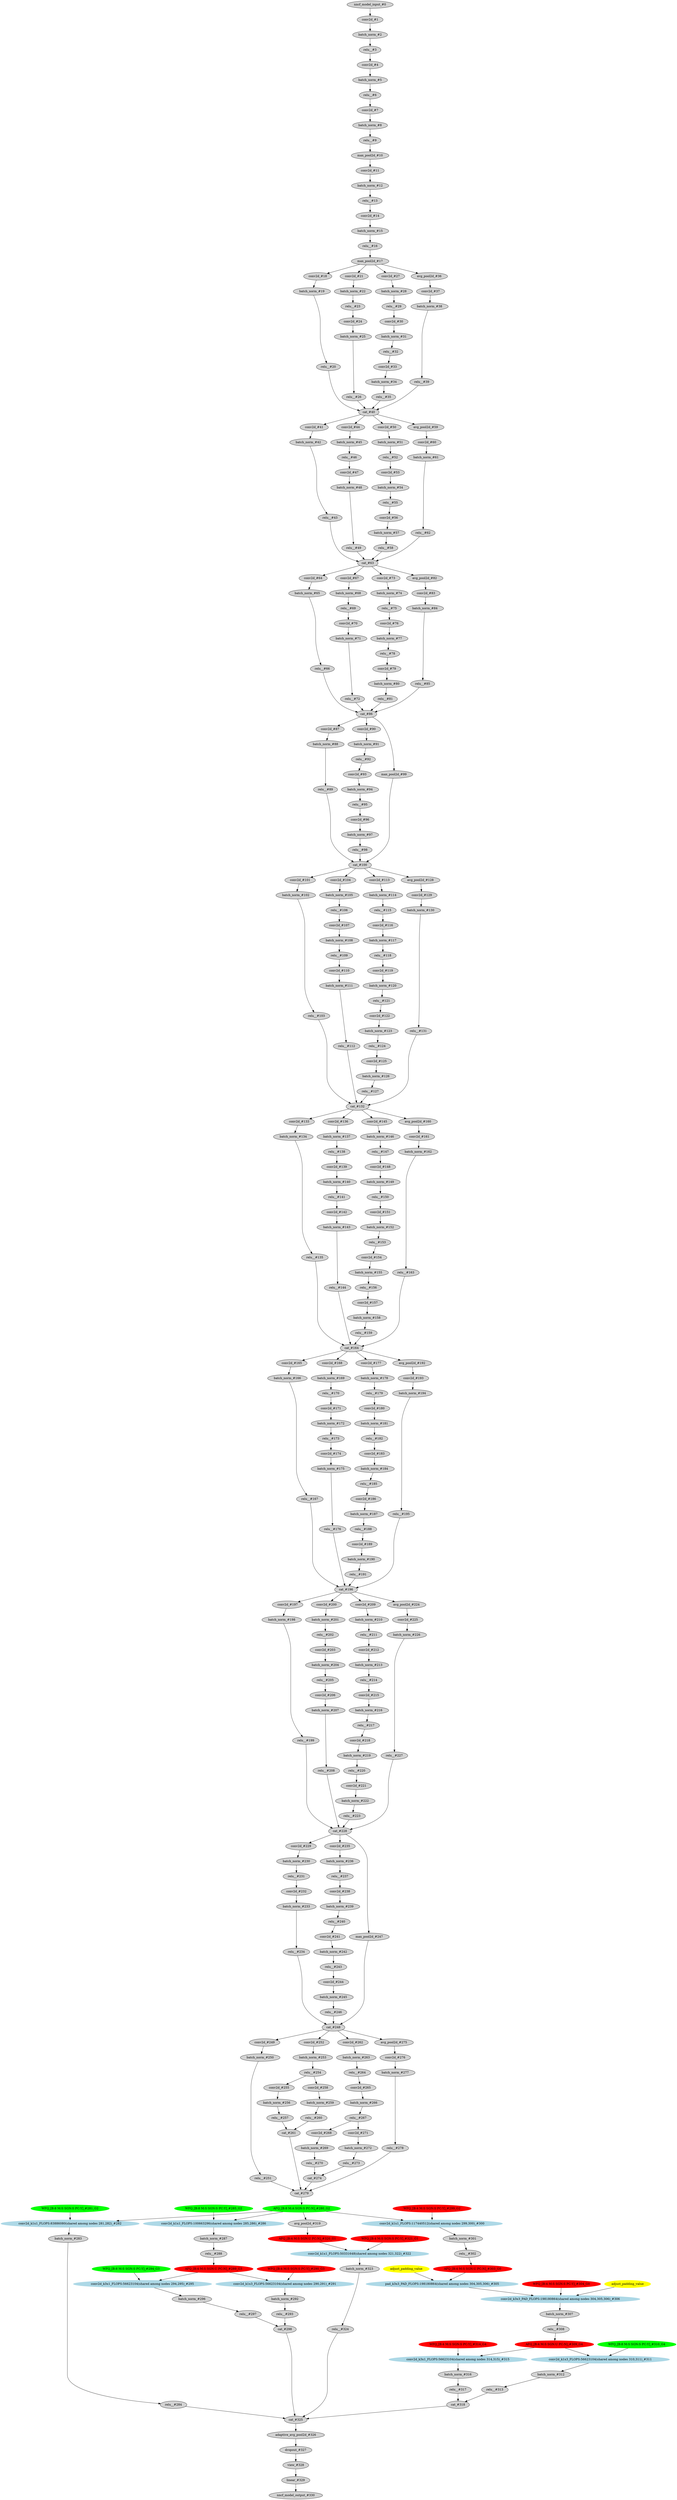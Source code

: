 strict digraph  {
"0 /nncf_model_input_0" [id=0, label="nncf_model_input_#0", style=filled, type=nncf_model_input];
"1 Inception3/BasicConv2d[Conv2d_1a_3x3]/Conv2d[conv]/conv2d_0" [id=1, label="conv2d_#1", style=filled, type=conv2d];
"2 Inception3/BasicConv2d[Conv2d_1a_3x3]/BatchNorm2d[bn]/batch_norm_0" [id=2, label="batch_norm_#2", style=filled, type=batch_norm];
"3 Inception3/BasicConv2d[Conv2d_1a_3x3]/relu__0" [id=3, label="relu__#3", style=filled, type=relu_];
"4 Inception3/BasicConv2d[Conv2d_2a_3x3]/Conv2d[conv]/conv2d_0" [id=4, label="conv2d_#4", style=filled, type=conv2d];
"5 Inception3/BasicConv2d[Conv2d_2a_3x3]/BatchNorm2d[bn]/batch_norm_0" [id=5, label="batch_norm_#5", style=filled, type=batch_norm];
"6 Inception3/BasicConv2d[Conv2d_2a_3x3]/relu__0" [id=6, label="relu__#6", style=filled, type=relu_];
"7 Inception3/BasicConv2d[Conv2d_2b_3x3]/Conv2d[conv]/conv2d_0" [id=7, label="conv2d_#7", style=filled, type=conv2d];
"8 Inception3/BasicConv2d[Conv2d_2b_3x3]/BatchNorm2d[bn]/batch_norm_0" [id=8, label="batch_norm_#8", style=filled, type=batch_norm];
"9 Inception3/BasicConv2d[Conv2d_2b_3x3]/relu__0" [id=9, label="relu__#9", style=filled, type=relu_];
"10 Inception3/max_pool2d_0" [id=10, label="max_pool2d_#10", style=filled, type=max_pool2d];
"11 Inception3/BasicConv2d[Conv2d_3b_1x1]/Conv2d[conv]/conv2d_0" [id=11, label="conv2d_#11", style=filled, type=conv2d];
"12 Inception3/BasicConv2d[Conv2d_3b_1x1]/BatchNorm2d[bn]/batch_norm_0" [id=12, label="batch_norm_#12", style=filled, type=batch_norm];
"13 Inception3/BasicConv2d[Conv2d_3b_1x1]/relu__0" [id=13, label="relu__#13", style=filled, type=relu_];
"14 Inception3/BasicConv2d[Conv2d_4a_3x3]/Conv2d[conv]/conv2d_0" [id=14, label="conv2d_#14", style=filled, type=conv2d];
"15 Inception3/BasicConv2d[Conv2d_4a_3x3]/BatchNorm2d[bn]/batch_norm_0" [id=15, label="batch_norm_#15", style=filled, type=batch_norm];
"16 Inception3/BasicConv2d[Conv2d_4a_3x3]/relu__0" [id=16, label="relu__#16", style=filled, type=relu_];
"17 Inception3/max_pool2d_1" [id=17, label="max_pool2d_#17", style=filled, type=max_pool2d];
"18 Inception3/InceptionA[Mixed_5b]/BasicConv2d[branch1x1]/Conv2d[conv]/conv2d_0" [id=18, label="conv2d_#18", style=filled, type=conv2d];
"19 Inception3/InceptionA[Mixed_5b]/BasicConv2d[branch1x1]/BatchNorm2d[bn]/batch_norm_0" [id=19, label="batch_norm_#19", style=filled, type=batch_norm];
"20 Inception3/InceptionA[Mixed_5b]/BasicConv2d[branch1x1]/relu__0" [id=20, label="relu__#20", style=filled, type=relu_];
"21 Inception3/InceptionA[Mixed_5b]/BasicConv2d[branch5x5_1]/Conv2d[conv]/conv2d_0" [id=21, label="conv2d_#21", style=filled, type=conv2d];
"22 Inception3/InceptionA[Mixed_5b]/BasicConv2d[branch5x5_1]/BatchNorm2d[bn]/batch_norm_0" [id=22, label="batch_norm_#22", style=filled, type=batch_norm];
"23 Inception3/InceptionA[Mixed_5b]/BasicConv2d[branch5x5_1]/relu__0" [id=23, label="relu__#23", style=filled, type=relu_];
"24 Inception3/InceptionA[Mixed_5b]/BasicConv2d[branch5x5_2]/Conv2d[conv]/conv2d_0" [id=24, label="conv2d_#24", style=filled, type=conv2d];
"25 Inception3/InceptionA[Mixed_5b]/BasicConv2d[branch5x5_2]/BatchNorm2d[bn]/batch_norm_0" [id=25, label="batch_norm_#25", style=filled, type=batch_norm];
"26 Inception3/InceptionA[Mixed_5b]/BasicConv2d[branch5x5_2]/relu__0" [id=26, label="relu__#26", style=filled, type=relu_];
"27 Inception3/InceptionA[Mixed_5b]/BasicConv2d[branch3x3dbl_1]/Conv2d[conv]/conv2d_0" [id=27, label="conv2d_#27", style=filled, type=conv2d];
"28 Inception3/InceptionA[Mixed_5b]/BasicConv2d[branch3x3dbl_1]/BatchNorm2d[bn]/batch_norm_0" [id=28, label="batch_norm_#28", style=filled, type=batch_norm];
"29 Inception3/InceptionA[Mixed_5b]/BasicConv2d[branch3x3dbl_1]/relu__0" [id=29, label="relu__#29", style=filled, type=relu_];
"30 Inception3/InceptionA[Mixed_5b]/BasicConv2d[branch3x3dbl_2]/Conv2d[conv]/conv2d_0" [id=30, label="conv2d_#30", style=filled, type=conv2d];
"31 Inception3/InceptionA[Mixed_5b]/BasicConv2d[branch3x3dbl_2]/BatchNorm2d[bn]/batch_norm_0" [id=31, label="batch_norm_#31", style=filled, type=batch_norm];
"32 Inception3/InceptionA[Mixed_5b]/BasicConv2d[branch3x3dbl_2]/relu__0" [id=32, label="relu__#32", style=filled, type=relu_];
"33 Inception3/InceptionA[Mixed_5b]/BasicConv2d[branch3x3dbl_3]/Conv2d[conv]/conv2d_0" [id=33, label="conv2d_#33", style=filled, type=conv2d];
"34 Inception3/InceptionA[Mixed_5b]/BasicConv2d[branch3x3dbl_3]/BatchNorm2d[bn]/batch_norm_0" [id=34, label="batch_norm_#34", style=filled, type=batch_norm];
"35 Inception3/InceptionA[Mixed_5b]/BasicConv2d[branch3x3dbl_3]/relu__0" [id=35, label="relu__#35", style=filled, type=relu_];
"36 Inception3/InceptionA[Mixed_5b]/avg_pool2d_0" [id=36, label="avg_pool2d_#36", style=filled, type=avg_pool2d];
"37 Inception3/InceptionA[Mixed_5b]/BasicConv2d[branch_pool]/Conv2d[conv]/conv2d_0" [id=37, label="conv2d_#37", style=filled, type=conv2d];
"38 Inception3/InceptionA[Mixed_5b]/BasicConv2d[branch_pool]/BatchNorm2d[bn]/batch_norm_0" [id=38, label="batch_norm_#38", style=filled, type=batch_norm];
"39 Inception3/InceptionA[Mixed_5b]/BasicConv2d[branch_pool]/relu__0" [id=39, label="relu__#39", style=filled, type=relu_];
"40 Inception3/InceptionA[Mixed_5b]/cat_0" [id=40, label="cat_#40", style=filled, type=cat];
"41 Inception3/InceptionA[Mixed_5c]/BasicConv2d[branch1x1]/Conv2d[conv]/conv2d_0" [id=41, label="conv2d_#41", style=filled, type=conv2d];
"42 Inception3/InceptionA[Mixed_5c]/BasicConv2d[branch1x1]/BatchNorm2d[bn]/batch_norm_0" [id=42, label="batch_norm_#42", style=filled, type=batch_norm];
"43 Inception3/InceptionA[Mixed_5c]/BasicConv2d[branch1x1]/relu__0" [id=43, label="relu__#43", style=filled, type=relu_];
"44 Inception3/InceptionA[Mixed_5c]/BasicConv2d[branch5x5_1]/Conv2d[conv]/conv2d_0" [id=44, label="conv2d_#44", style=filled, type=conv2d];
"45 Inception3/InceptionA[Mixed_5c]/BasicConv2d[branch5x5_1]/BatchNorm2d[bn]/batch_norm_0" [id=45, label="batch_norm_#45", style=filled, type=batch_norm];
"46 Inception3/InceptionA[Mixed_5c]/BasicConv2d[branch5x5_1]/relu__0" [id=46, label="relu__#46", style=filled, type=relu_];
"47 Inception3/InceptionA[Mixed_5c]/BasicConv2d[branch5x5_2]/Conv2d[conv]/conv2d_0" [id=47, label="conv2d_#47", style=filled, type=conv2d];
"48 Inception3/InceptionA[Mixed_5c]/BasicConv2d[branch5x5_2]/BatchNorm2d[bn]/batch_norm_0" [id=48, label="batch_norm_#48", style=filled, type=batch_norm];
"49 Inception3/InceptionA[Mixed_5c]/BasicConv2d[branch5x5_2]/relu__0" [id=49, label="relu__#49", style=filled, type=relu_];
"50 Inception3/InceptionA[Mixed_5c]/BasicConv2d[branch3x3dbl_1]/Conv2d[conv]/conv2d_0" [id=50, label="conv2d_#50", style=filled, type=conv2d];
"51 Inception3/InceptionA[Mixed_5c]/BasicConv2d[branch3x3dbl_1]/BatchNorm2d[bn]/batch_norm_0" [id=51, label="batch_norm_#51", style=filled, type=batch_norm];
"52 Inception3/InceptionA[Mixed_5c]/BasicConv2d[branch3x3dbl_1]/relu__0" [id=52, label="relu__#52", style=filled, type=relu_];
"53 Inception3/InceptionA[Mixed_5c]/BasicConv2d[branch3x3dbl_2]/Conv2d[conv]/conv2d_0" [id=53, label="conv2d_#53", style=filled, type=conv2d];
"54 Inception3/InceptionA[Mixed_5c]/BasicConv2d[branch3x3dbl_2]/BatchNorm2d[bn]/batch_norm_0" [id=54, label="batch_norm_#54", style=filled, type=batch_norm];
"55 Inception3/InceptionA[Mixed_5c]/BasicConv2d[branch3x3dbl_2]/relu__0" [id=55, label="relu__#55", style=filled, type=relu_];
"56 Inception3/InceptionA[Mixed_5c]/BasicConv2d[branch3x3dbl_3]/Conv2d[conv]/conv2d_0" [id=56, label="conv2d_#56", style=filled, type=conv2d];
"57 Inception3/InceptionA[Mixed_5c]/BasicConv2d[branch3x3dbl_3]/BatchNorm2d[bn]/batch_norm_0" [id=57, label="batch_norm_#57", style=filled, type=batch_norm];
"58 Inception3/InceptionA[Mixed_5c]/BasicConv2d[branch3x3dbl_3]/relu__0" [id=58, label="relu__#58", style=filled, type=relu_];
"59 Inception3/InceptionA[Mixed_5c]/avg_pool2d_0" [id=59, label="avg_pool2d_#59", style=filled, type=avg_pool2d];
"60 Inception3/InceptionA[Mixed_5c]/BasicConv2d[branch_pool]/Conv2d[conv]/conv2d_0" [id=60, label="conv2d_#60", style=filled, type=conv2d];
"61 Inception3/InceptionA[Mixed_5c]/BasicConv2d[branch_pool]/BatchNorm2d[bn]/batch_norm_0" [id=61, label="batch_norm_#61", style=filled, type=batch_norm];
"62 Inception3/InceptionA[Mixed_5c]/BasicConv2d[branch_pool]/relu__0" [id=62, label="relu__#62", style=filled, type=relu_];
"63 Inception3/InceptionA[Mixed_5c]/cat_0" [id=63, label="cat_#63", style=filled, type=cat];
"64 Inception3/InceptionA[Mixed_5d]/BasicConv2d[branch1x1]/Conv2d[conv]/conv2d_0" [id=64, label="conv2d_#64", style=filled, type=conv2d];
"65 Inception3/InceptionA[Mixed_5d]/BasicConv2d[branch1x1]/BatchNorm2d[bn]/batch_norm_0" [id=65, label="batch_norm_#65", style=filled, type=batch_norm];
"66 Inception3/InceptionA[Mixed_5d]/BasicConv2d[branch1x1]/relu__0" [id=66, label="relu__#66", style=filled, type=relu_];
"67 Inception3/InceptionA[Mixed_5d]/BasicConv2d[branch5x5_1]/Conv2d[conv]/conv2d_0" [id=67, label="conv2d_#67", style=filled, type=conv2d];
"68 Inception3/InceptionA[Mixed_5d]/BasicConv2d[branch5x5_1]/BatchNorm2d[bn]/batch_norm_0" [id=68, label="batch_norm_#68", style=filled, type=batch_norm];
"69 Inception3/InceptionA[Mixed_5d]/BasicConv2d[branch5x5_1]/relu__0" [id=69, label="relu__#69", style=filled, type=relu_];
"70 Inception3/InceptionA[Mixed_5d]/BasicConv2d[branch5x5_2]/Conv2d[conv]/conv2d_0" [id=70, label="conv2d_#70", style=filled, type=conv2d];
"71 Inception3/InceptionA[Mixed_5d]/BasicConv2d[branch5x5_2]/BatchNorm2d[bn]/batch_norm_0" [id=71, label="batch_norm_#71", style=filled, type=batch_norm];
"72 Inception3/InceptionA[Mixed_5d]/BasicConv2d[branch5x5_2]/relu__0" [id=72, label="relu__#72", style=filled, type=relu_];
"73 Inception3/InceptionA[Mixed_5d]/BasicConv2d[branch3x3dbl_1]/Conv2d[conv]/conv2d_0" [id=73, label="conv2d_#73", style=filled, type=conv2d];
"74 Inception3/InceptionA[Mixed_5d]/BasicConv2d[branch3x3dbl_1]/BatchNorm2d[bn]/batch_norm_0" [id=74, label="batch_norm_#74", style=filled, type=batch_norm];
"75 Inception3/InceptionA[Mixed_5d]/BasicConv2d[branch3x3dbl_1]/relu__0" [id=75, label="relu__#75", style=filled, type=relu_];
"76 Inception3/InceptionA[Mixed_5d]/BasicConv2d[branch3x3dbl_2]/Conv2d[conv]/conv2d_0" [id=76, label="conv2d_#76", style=filled, type=conv2d];
"77 Inception3/InceptionA[Mixed_5d]/BasicConv2d[branch3x3dbl_2]/BatchNorm2d[bn]/batch_norm_0" [id=77, label="batch_norm_#77", style=filled, type=batch_norm];
"78 Inception3/InceptionA[Mixed_5d]/BasicConv2d[branch3x3dbl_2]/relu__0" [id=78, label="relu__#78", style=filled, type=relu_];
"79 Inception3/InceptionA[Mixed_5d]/BasicConv2d[branch3x3dbl_3]/Conv2d[conv]/conv2d_0" [id=79, label="conv2d_#79", style=filled, type=conv2d];
"80 Inception3/InceptionA[Mixed_5d]/BasicConv2d[branch3x3dbl_3]/BatchNorm2d[bn]/batch_norm_0" [id=80, label="batch_norm_#80", style=filled, type=batch_norm];
"81 Inception3/InceptionA[Mixed_5d]/BasicConv2d[branch3x3dbl_3]/relu__0" [id=81, label="relu__#81", style=filled, type=relu_];
"82 Inception3/InceptionA[Mixed_5d]/avg_pool2d_0" [id=82, label="avg_pool2d_#82", style=filled, type=avg_pool2d];
"83 Inception3/InceptionA[Mixed_5d]/BasicConv2d[branch_pool]/Conv2d[conv]/conv2d_0" [id=83, label="conv2d_#83", style=filled, type=conv2d];
"84 Inception3/InceptionA[Mixed_5d]/BasicConv2d[branch_pool]/BatchNorm2d[bn]/batch_norm_0" [id=84, label="batch_norm_#84", style=filled, type=batch_norm];
"85 Inception3/InceptionA[Mixed_5d]/BasicConv2d[branch_pool]/relu__0" [id=85, label="relu__#85", style=filled, type=relu_];
"86 Inception3/InceptionA[Mixed_5d]/cat_0" [id=86, label="cat_#86", style=filled, type=cat];
"87 Inception3/InceptionB[Mixed_6a]/BasicConv2d[branch3x3]/Conv2d[conv]/conv2d_0" [id=87, label="conv2d_#87", style=filled, type=conv2d];
"88 Inception3/InceptionB[Mixed_6a]/BasicConv2d[branch3x3]/BatchNorm2d[bn]/batch_norm_0" [id=88, label="batch_norm_#88", style=filled, type=batch_norm];
"89 Inception3/InceptionB[Mixed_6a]/BasicConv2d[branch3x3]/relu__0" [id=89, label="relu__#89", style=filled, type=relu_];
"90 Inception3/InceptionB[Mixed_6a]/BasicConv2d[branch3x3dbl_1]/Conv2d[conv]/conv2d_0" [id=90, label="conv2d_#90", style=filled, type=conv2d];
"91 Inception3/InceptionB[Mixed_6a]/BasicConv2d[branch3x3dbl_1]/BatchNorm2d[bn]/batch_norm_0" [id=91, label="batch_norm_#91", style=filled, type=batch_norm];
"92 Inception3/InceptionB[Mixed_6a]/BasicConv2d[branch3x3dbl_1]/relu__0" [id=92, label="relu__#92", style=filled, type=relu_];
"93 Inception3/InceptionB[Mixed_6a]/BasicConv2d[branch3x3dbl_2]/Conv2d[conv]/conv2d_0" [id=93, label="conv2d_#93", style=filled, type=conv2d];
"94 Inception3/InceptionB[Mixed_6a]/BasicConv2d[branch3x3dbl_2]/BatchNorm2d[bn]/batch_norm_0" [id=94, label="batch_norm_#94", style=filled, type=batch_norm];
"95 Inception3/InceptionB[Mixed_6a]/BasicConv2d[branch3x3dbl_2]/relu__0" [id=95, label="relu__#95", style=filled, type=relu_];
"96 Inception3/InceptionB[Mixed_6a]/BasicConv2d[branch3x3dbl_3]/Conv2d[conv]/conv2d_0" [id=96, label="conv2d_#96", style=filled, type=conv2d];
"97 Inception3/InceptionB[Mixed_6a]/BasicConv2d[branch3x3dbl_3]/BatchNorm2d[bn]/batch_norm_0" [id=97, label="batch_norm_#97", style=filled, type=batch_norm];
"98 Inception3/InceptionB[Mixed_6a]/BasicConv2d[branch3x3dbl_3]/relu__0" [id=98, label="relu__#98", style=filled, type=relu_];
"99 Inception3/InceptionB[Mixed_6a]/max_pool2d_0" [id=99, label="max_pool2d_#99", style=filled, type=max_pool2d];
"100 Inception3/InceptionB[Mixed_6a]/cat_0" [id=100, label="cat_#100", style=filled, type=cat];
"101 Inception3/InceptionC[Mixed_6b]/BasicConv2d[branch1x1]/Conv2d[conv]/conv2d_0" [id=101, label="conv2d_#101", style=filled, type=conv2d];
"102 Inception3/InceptionC[Mixed_6b]/BasicConv2d[branch1x1]/BatchNorm2d[bn]/batch_norm_0" [id=102, label="batch_norm_#102", style=filled, type=batch_norm];
"103 Inception3/InceptionC[Mixed_6b]/BasicConv2d[branch1x1]/relu__0" [id=103, label="relu__#103", style=filled, type=relu_];
"104 Inception3/InceptionC[Mixed_6b]/BasicConv2d[branch7x7_1]/Conv2d[conv]/conv2d_0" [id=104, label="conv2d_#104", style=filled, type=conv2d];
"105 Inception3/InceptionC[Mixed_6b]/BasicConv2d[branch7x7_1]/BatchNorm2d[bn]/batch_norm_0" [id=105, label="batch_norm_#105", style=filled, type=batch_norm];
"106 Inception3/InceptionC[Mixed_6b]/BasicConv2d[branch7x7_1]/relu__0" [id=106, label="relu__#106", style=filled, type=relu_];
"107 Inception3/InceptionC[Mixed_6b]/BasicConv2d[branch7x7_2]/Conv2d[conv]/conv2d_0" [id=107, label="conv2d_#107", style=filled, type=conv2d];
"108 Inception3/InceptionC[Mixed_6b]/BasicConv2d[branch7x7_2]/BatchNorm2d[bn]/batch_norm_0" [id=108, label="batch_norm_#108", style=filled, type=batch_norm];
"109 Inception3/InceptionC[Mixed_6b]/BasicConv2d[branch7x7_2]/relu__0" [id=109, label="relu__#109", style=filled, type=relu_];
"110 Inception3/InceptionC[Mixed_6b]/BasicConv2d[branch7x7_3]/Conv2d[conv]/conv2d_0" [id=110, label="conv2d_#110", style=filled, type=conv2d];
"111 Inception3/InceptionC[Mixed_6b]/BasicConv2d[branch7x7_3]/BatchNorm2d[bn]/batch_norm_0" [id=111, label="batch_norm_#111", style=filled, type=batch_norm];
"112 Inception3/InceptionC[Mixed_6b]/BasicConv2d[branch7x7_3]/relu__0" [id=112, label="relu__#112", style=filled, type=relu_];
"113 Inception3/InceptionC[Mixed_6b]/BasicConv2d[branch7x7dbl_1]/Conv2d[conv]/conv2d_0" [id=113, label="conv2d_#113", style=filled, type=conv2d];
"114 Inception3/InceptionC[Mixed_6b]/BasicConv2d[branch7x7dbl_1]/BatchNorm2d[bn]/batch_norm_0" [id=114, label="batch_norm_#114", style=filled, type=batch_norm];
"115 Inception3/InceptionC[Mixed_6b]/BasicConv2d[branch7x7dbl_1]/relu__0" [id=115, label="relu__#115", style=filled, type=relu_];
"116 Inception3/InceptionC[Mixed_6b]/BasicConv2d[branch7x7dbl_2]/Conv2d[conv]/conv2d_0" [id=116, label="conv2d_#116", style=filled, type=conv2d];
"117 Inception3/InceptionC[Mixed_6b]/BasicConv2d[branch7x7dbl_2]/BatchNorm2d[bn]/batch_norm_0" [id=117, label="batch_norm_#117", style=filled, type=batch_norm];
"118 Inception3/InceptionC[Mixed_6b]/BasicConv2d[branch7x7dbl_2]/relu__0" [id=118, label="relu__#118", style=filled, type=relu_];
"119 Inception3/InceptionC[Mixed_6b]/BasicConv2d[branch7x7dbl_3]/Conv2d[conv]/conv2d_0" [id=119, label="conv2d_#119", style=filled, type=conv2d];
"120 Inception3/InceptionC[Mixed_6b]/BasicConv2d[branch7x7dbl_3]/BatchNorm2d[bn]/batch_norm_0" [id=120, label="batch_norm_#120", style=filled, type=batch_norm];
"121 Inception3/InceptionC[Mixed_6b]/BasicConv2d[branch7x7dbl_3]/relu__0" [id=121, label="relu__#121", style=filled, type=relu_];
"122 Inception3/InceptionC[Mixed_6b]/BasicConv2d[branch7x7dbl_4]/Conv2d[conv]/conv2d_0" [id=122, label="conv2d_#122", style=filled, type=conv2d];
"123 Inception3/InceptionC[Mixed_6b]/BasicConv2d[branch7x7dbl_4]/BatchNorm2d[bn]/batch_norm_0" [id=123, label="batch_norm_#123", style=filled, type=batch_norm];
"124 Inception3/InceptionC[Mixed_6b]/BasicConv2d[branch7x7dbl_4]/relu__0" [id=124, label="relu__#124", style=filled, type=relu_];
"125 Inception3/InceptionC[Mixed_6b]/BasicConv2d[branch7x7dbl_5]/Conv2d[conv]/conv2d_0" [id=125, label="conv2d_#125", style=filled, type=conv2d];
"126 Inception3/InceptionC[Mixed_6b]/BasicConv2d[branch7x7dbl_5]/BatchNorm2d[bn]/batch_norm_0" [id=126, label="batch_norm_#126", style=filled, type=batch_norm];
"127 Inception3/InceptionC[Mixed_6b]/BasicConv2d[branch7x7dbl_5]/relu__0" [id=127, label="relu__#127", style=filled, type=relu_];
"128 Inception3/InceptionC[Mixed_6b]/avg_pool2d_0" [id=128, label="avg_pool2d_#128", style=filled, type=avg_pool2d];
"129 Inception3/InceptionC[Mixed_6b]/BasicConv2d[branch_pool]/Conv2d[conv]/conv2d_0" [id=129, label="conv2d_#129", style=filled, type=conv2d];
"130 Inception3/InceptionC[Mixed_6b]/BasicConv2d[branch_pool]/BatchNorm2d[bn]/batch_norm_0" [id=130, label="batch_norm_#130", style=filled, type=batch_norm];
"131 Inception3/InceptionC[Mixed_6b]/BasicConv2d[branch_pool]/relu__0" [id=131, label="relu__#131", style=filled, type=relu_];
"132 Inception3/InceptionC[Mixed_6b]/cat_0" [id=132, label="cat_#132", style=filled, type=cat];
"133 Inception3/InceptionC[Mixed_6c]/BasicConv2d[branch1x1]/Conv2d[conv]/conv2d_0" [id=133, label="conv2d_#133", style=filled, type=conv2d];
"134 Inception3/InceptionC[Mixed_6c]/BasicConv2d[branch1x1]/BatchNorm2d[bn]/batch_norm_0" [id=134, label="batch_norm_#134", style=filled, type=batch_norm];
"135 Inception3/InceptionC[Mixed_6c]/BasicConv2d[branch1x1]/relu__0" [id=135, label="relu__#135", style=filled, type=relu_];
"136 Inception3/InceptionC[Mixed_6c]/BasicConv2d[branch7x7_1]/Conv2d[conv]/conv2d_0" [id=136, label="conv2d_#136", style=filled, type=conv2d];
"137 Inception3/InceptionC[Mixed_6c]/BasicConv2d[branch7x7_1]/BatchNorm2d[bn]/batch_norm_0" [id=137, label="batch_norm_#137", style=filled, type=batch_norm];
"138 Inception3/InceptionC[Mixed_6c]/BasicConv2d[branch7x7_1]/relu__0" [id=138, label="relu__#138", style=filled, type=relu_];
"139 Inception3/InceptionC[Mixed_6c]/BasicConv2d[branch7x7_2]/Conv2d[conv]/conv2d_0" [id=139, label="conv2d_#139", style=filled, type=conv2d];
"140 Inception3/InceptionC[Mixed_6c]/BasicConv2d[branch7x7_2]/BatchNorm2d[bn]/batch_norm_0" [id=140, label="batch_norm_#140", style=filled, type=batch_norm];
"141 Inception3/InceptionC[Mixed_6c]/BasicConv2d[branch7x7_2]/relu__0" [id=141, label="relu__#141", style=filled, type=relu_];
"142 Inception3/InceptionC[Mixed_6c]/BasicConv2d[branch7x7_3]/Conv2d[conv]/conv2d_0" [id=142, label="conv2d_#142", style=filled, type=conv2d];
"143 Inception3/InceptionC[Mixed_6c]/BasicConv2d[branch7x7_3]/BatchNorm2d[bn]/batch_norm_0" [id=143, label="batch_norm_#143", style=filled, type=batch_norm];
"144 Inception3/InceptionC[Mixed_6c]/BasicConv2d[branch7x7_3]/relu__0" [id=144, label="relu__#144", style=filled, type=relu_];
"145 Inception3/InceptionC[Mixed_6c]/BasicConv2d[branch7x7dbl_1]/Conv2d[conv]/conv2d_0" [id=145, label="conv2d_#145", style=filled, type=conv2d];
"146 Inception3/InceptionC[Mixed_6c]/BasicConv2d[branch7x7dbl_1]/BatchNorm2d[bn]/batch_norm_0" [id=146, label="batch_norm_#146", style=filled, type=batch_norm];
"147 Inception3/InceptionC[Mixed_6c]/BasicConv2d[branch7x7dbl_1]/relu__0" [id=147, label="relu__#147", style=filled, type=relu_];
"148 Inception3/InceptionC[Mixed_6c]/BasicConv2d[branch7x7dbl_2]/Conv2d[conv]/conv2d_0" [id=148, label="conv2d_#148", style=filled, type=conv2d];
"149 Inception3/InceptionC[Mixed_6c]/BasicConv2d[branch7x7dbl_2]/BatchNorm2d[bn]/batch_norm_0" [id=149, label="batch_norm_#149", style=filled, type=batch_norm];
"150 Inception3/InceptionC[Mixed_6c]/BasicConv2d[branch7x7dbl_2]/relu__0" [id=150, label="relu__#150", style=filled, type=relu_];
"151 Inception3/InceptionC[Mixed_6c]/BasicConv2d[branch7x7dbl_3]/Conv2d[conv]/conv2d_0" [id=151, label="conv2d_#151", style=filled, type=conv2d];
"152 Inception3/InceptionC[Mixed_6c]/BasicConv2d[branch7x7dbl_3]/BatchNorm2d[bn]/batch_norm_0" [id=152, label="batch_norm_#152", style=filled, type=batch_norm];
"153 Inception3/InceptionC[Mixed_6c]/BasicConv2d[branch7x7dbl_3]/relu__0" [id=153, label="relu__#153", style=filled, type=relu_];
"154 Inception3/InceptionC[Mixed_6c]/BasicConv2d[branch7x7dbl_4]/Conv2d[conv]/conv2d_0" [id=154, label="conv2d_#154", style=filled, type=conv2d];
"155 Inception3/InceptionC[Mixed_6c]/BasicConv2d[branch7x7dbl_4]/BatchNorm2d[bn]/batch_norm_0" [id=155, label="batch_norm_#155", style=filled, type=batch_norm];
"156 Inception3/InceptionC[Mixed_6c]/BasicConv2d[branch7x7dbl_4]/relu__0" [id=156, label="relu__#156", style=filled, type=relu_];
"157 Inception3/InceptionC[Mixed_6c]/BasicConv2d[branch7x7dbl_5]/Conv2d[conv]/conv2d_0" [id=157, label="conv2d_#157", style=filled, type=conv2d];
"158 Inception3/InceptionC[Mixed_6c]/BasicConv2d[branch7x7dbl_5]/BatchNorm2d[bn]/batch_norm_0" [id=158, label="batch_norm_#158", style=filled, type=batch_norm];
"159 Inception3/InceptionC[Mixed_6c]/BasicConv2d[branch7x7dbl_5]/relu__0" [id=159, label="relu__#159", style=filled, type=relu_];
"160 Inception3/InceptionC[Mixed_6c]/avg_pool2d_0" [id=160, label="avg_pool2d_#160", style=filled, type=avg_pool2d];
"161 Inception3/InceptionC[Mixed_6c]/BasicConv2d[branch_pool]/Conv2d[conv]/conv2d_0" [id=161, label="conv2d_#161", style=filled, type=conv2d];
"162 Inception3/InceptionC[Mixed_6c]/BasicConv2d[branch_pool]/BatchNorm2d[bn]/batch_norm_0" [id=162, label="batch_norm_#162", style=filled, type=batch_norm];
"163 Inception3/InceptionC[Mixed_6c]/BasicConv2d[branch_pool]/relu__0" [id=163, label="relu__#163", style=filled, type=relu_];
"164 Inception3/InceptionC[Mixed_6c]/cat_0" [id=164, label="cat_#164", style=filled, type=cat];
"165 Inception3/InceptionC[Mixed_6d]/BasicConv2d[branch1x1]/Conv2d[conv]/conv2d_0" [id=165, label="conv2d_#165", style=filled, type=conv2d];
"166 Inception3/InceptionC[Mixed_6d]/BasicConv2d[branch1x1]/BatchNorm2d[bn]/batch_norm_0" [id=166, label="batch_norm_#166", style=filled, type=batch_norm];
"167 Inception3/InceptionC[Mixed_6d]/BasicConv2d[branch1x1]/relu__0" [id=167, label="relu__#167", style=filled, type=relu_];
"168 Inception3/InceptionC[Mixed_6d]/BasicConv2d[branch7x7_1]/Conv2d[conv]/conv2d_0" [id=168, label="conv2d_#168", style=filled, type=conv2d];
"169 Inception3/InceptionC[Mixed_6d]/BasicConv2d[branch7x7_1]/BatchNorm2d[bn]/batch_norm_0" [id=169, label="batch_norm_#169", style=filled, type=batch_norm];
"170 Inception3/InceptionC[Mixed_6d]/BasicConv2d[branch7x7_1]/relu__0" [id=170, label="relu__#170", style=filled, type=relu_];
"171 Inception3/InceptionC[Mixed_6d]/BasicConv2d[branch7x7_2]/Conv2d[conv]/conv2d_0" [id=171, label="conv2d_#171", style=filled, type=conv2d];
"172 Inception3/InceptionC[Mixed_6d]/BasicConv2d[branch7x7_2]/BatchNorm2d[bn]/batch_norm_0" [id=172, label="batch_norm_#172", style=filled, type=batch_norm];
"173 Inception3/InceptionC[Mixed_6d]/BasicConv2d[branch7x7_2]/relu__0" [id=173, label="relu__#173", style=filled, type=relu_];
"174 Inception3/InceptionC[Mixed_6d]/BasicConv2d[branch7x7_3]/Conv2d[conv]/conv2d_0" [id=174, label="conv2d_#174", style=filled, type=conv2d];
"175 Inception3/InceptionC[Mixed_6d]/BasicConv2d[branch7x7_3]/BatchNorm2d[bn]/batch_norm_0" [id=175, label="batch_norm_#175", style=filled, type=batch_norm];
"176 Inception3/InceptionC[Mixed_6d]/BasicConv2d[branch7x7_3]/relu__0" [id=176, label="relu__#176", style=filled, type=relu_];
"177 Inception3/InceptionC[Mixed_6d]/BasicConv2d[branch7x7dbl_1]/Conv2d[conv]/conv2d_0" [id=177, label="conv2d_#177", style=filled, type=conv2d];
"178 Inception3/InceptionC[Mixed_6d]/BasicConv2d[branch7x7dbl_1]/BatchNorm2d[bn]/batch_norm_0" [id=178, label="batch_norm_#178", style=filled, type=batch_norm];
"179 Inception3/InceptionC[Mixed_6d]/BasicConv2d[branch7x7dbl_1]/relu__0" [id=179, label="relu__#179", style=filled, type=relu_];
"180 Inception3/InceptionC[Mixed_6d]/BasicConv2d[branch7x7dbl_2]/Conv2d[conv]/conv2d_0" [id=180, label="conv2d_#180", style=filled, type=conv2d];
"181 Inception3/InceptionC[Mixed_6d]/BasicConv2d[branch7x7dbl_2]/BatchNorm2d[bn]/batch_norm_0" [id=181, label="batch_norm_#181", style=filled, type=batch_norm];
"182 Inception3/InceptionC[Mixed_6d]/BasicConv2d[branch7x7dbl_2]/relu__0" [id=182, label="relu__#182", style=filled, type=relu_];
"183 Inception3/InceptionC[Mixed_6d]/BasicConv2d[branch7x7dbl_3]/Conv2d[conv]/conv2d_0" [id=183, label="conv2d_#183", style=filled, type=conv2d];
"184 Inception3/InceptionC[Mixed_6d]/BasicConv2d[branch7x7dbl_3]/BatchNorm2d[bn]/batch_norm_0" [id=184, label="batch_norm_#184", style=filled, type=batch_norm];
"185 Inception3/InceptionC[Mixed_6d]/BasicConv2d[branch7x7dbl_3]/relu__0" [id=185, label="relu__#185", style=filled, type=relu_];
"186 Inception3/InceptionC[Mixed_6d]/BasicConv2d[branch7x7dbl_4]/Conv2d[conv]/conv2d_0" [id=186, label="conv2d_#186", style=filled, type=conv2d];
"187 Inception3/InceptionC[Mixed_6d]/BasicConv2d[branch7x7dbl_4]/BatchNorm2d[bn]/batch_norm_0" [id=187, label="batch_norm_#187", style=filled, type=batch_norm];
"188 Inception3/InceptionC[Mixed_6d]/BasicConv2d[branch7x7dbl_4]/relu__0" [id=188, label="relu__#188", style=filled, type=relu_];
"189 Inception3/InceptionC[Mixed_6d]/BasicConv2d[branch7x7dbl_5]/Conv2d[conv]/conv2d_0" [id=189, label="conv2d_#189", style=filled, type=conv2d];
"190 Inception3/InceptionC[Mixed_6d]/BasicConv2d[branch7x7dbl_5]/BatchNorm2d[bn]/batch_norm_0" [id=190, label="batch_norm_#190", style=filled, type=batch_norm];
"191 Inception3/InceptionC[Mixed_6d]/BasicConv2d[branch7x7dbl_5]/relu__0" [id=191, label="relu__#191", style=filled, type=relu_];
"192 Inception3/InceptionC[Mixed_6d]/avg_pool2d_0" [id=192, label="avg_pool2d_#192", style=filled, type=avg_pool2d];
"193 Inception3/InceptionC[Mixed_6d]/BasicConv2d[branch_pool]/Conv2d[conv]/conv2d_0" [id=193, label="conv2d_#193", style=filled, type=conv2d];
"194 Inception3/InceptionC[Mixed_6d]/BasicConv2d[branch_pool]/BatchNorm2d[bn]/batch_norm_0" [id=194, label="batch_norm_#194", style=filled, type=batch_norm];
"195 Inception3/InceptionC[Mixed_6d]/BasicConv2d[branch_pool]/relu__0" [id=195, label="relu__#195", style=filled, type=relu_];
"196 Inception3/InceptionC[Mixed_6d]/cat_0" [id=196, label="cat_#196", style=filled, type=cat];
"197 Inception3/InceptionC[Mixed_6e]/BasicConv2d[branch1x1]/Conv2d[conv]/conv2d_0" [id=197, label="conv2d_#197", style=filled, type=conv2d];
"198 Inception3/InceptionC[Mixed_6e]/BasicConv2d[branch1x1]/BatchNorm2d[bn]/batch_norm_0" [id=198, label="batch_norm_#198", style=filled, type=batch_norm];
"199 Inception3/InceptionC[Mixed_6e]/BasicConv2d[branch1x1]/relu__0" [id=199, label="relu__#199", style=filled, type=relu_];
"200 Inception3/InceptionC[Mixed_6e]/BasicConv2d[branch7x7_1]/Conv2d[conv]/conv2d_0" [id=200, label="conv2d_#200", style=filled, type=conv2d];
"201 Inception3/InceptionC[Mixed_6e]/BasicConv2d[branch7x7_1]/BatchNorm2d[bn]/batch_norm_0" [id=201, label="batch_norm_#201", style=filled, type=batch_norm];
"202 Inception3/InceptionC[Mixed_6e]/BasicConv2d[branch7x7_1]/relu__0" [id=202, label="relu__#202", style=filled, type=relu_];
"203 Inception3/InceptionC[Mixed_6e]/BasicConv2d[branch7x7_2]/Conv2d[conv]/conv2d_0" [id=203, label="conv2d_#203", style=filled, type=conv2d];
"204 Inception3/InceptionC[Mixed_6e]/BasicConv2d[branch7x7_2]/BatchNorm2d[bn]/batch_norm_0" [id=204, label="batch_norm_#204", style=filled, type=batch_norm];
"205 Inception3/InceptionC[Mixed_6e]/BasicConv2d[branch7x7_2]/relu__0" [id=205, label="relu__#205", style=filled, type=relu_];
"206 Inception3/InceptionC[Mixed_6e]/BasicConv2d[branch7x7_3]/Conv2d[conv]/conv2d_0" [id=206, label="conv2d_#206", style=filled, type=conv2d];
"207 Inception3/InceptionC[Mixed_6e]/BasicConv2d[branch7x7_3]/BatchNorm2d[bn]/batch_norm_0" [id=207, label="batch_norm_#207", style=filled, type=batch_norm];
"208 Inception3/InceptionC[Mixed_6e]/BasicConv2d[branch7x7_3]/relu__0" [id=208, label="relu__#208", style=filled, type=relu_];
"209 Inception3/InceptionC[Mixed_6e]/BasicConv2d[branch7x7dbl_1]/Conv2d[conv]/conv2d_0" [id=209, label="conv2d_#209", style=filled, type=conv2d];
"210 Inception3/InceptionC[Mixed_6e]/BasicConv2d[branch7x7dbl_1]/BatchNorm2d[bn]/batch_norm_0" [id=210, label="batch_norm_#210", style=filled, type=batch_norm];
"211 Inception3/InceptionC[Mixed_6e]/BasicConv2d[branch7x7dbl_1]/relu__0" [id=211, label="relu__#211", style=filled, type=relu_];
"212 Inception3/InceptionC[Mixed_6e]/BasicConv2d[branch7x7dbl_2]/Conv2d[conv]/conv2d_0" [id=212, label="conv2d_#212", style=filled, type=conv2d];
"213 Inception3/InceptionC[Mixed_6e]/BasicConv2d[branch7x7dbl_2]/BatchNorm2d[bn]/batch_norm_0" [id=213, label="batch_norm_#213", style=filled, type=batch_norm];
"214 Inception3/InceptionC[Mixed_6e]/BasicConv2d[branch7x7dbl_2]/relu__0" [id=214, label="relu__#214", style=filled, type=relu_];
"215 Inception3/InceptionC[Mixed_6e]/BasicConv2d[branch7x7dbl_3]/Conv2d[conv]/conv2d_0" [id=215, label="conv2d_#215", style=filled, type=conv2d];
"216 Inception3/InceptionC[Mixed_6e]/BasicConv2d[branch7x7dbl_3]/BatchNorm2d[bn]/batch_norm_0" [id=216, label="batch_norm_#216", style=filled, type=batch_norm];
"217 Inception3/InceptionC[Mixed_6e]/BasicConv2d[branch7x7dbl_3]/relu__0" [id=217, label="relu__#217", style=filled, type=relu_];
"218 Inception3/InceptionC[Mixed_6e]/BasicConv2d[branch7x7dbl_4]/Conv2d[conv]/conv2d_0" [id=218, label="conv2d_#218", style=filled, type=conv2d];
"219 Inception3/InceptionC[Mixed_6e]/BasicConv2d[branch7x7dbl_4]/BatchNorm2d[bn]/batch_norm_0" [id=219, label="batch_norm_#219", style=filled, type=batch_norm];
"220 Inception3/InceptionC[Mixed_6e]/BasicConv2d[branch7x7dbl_4]/relu__0" [id=220, label="relu__#220", style=filled, type=relu_];
"221 Inception3/InceptionC[Mixed_6e]/BasicConv2d[branch7x7dbl_5]/Conv2d[conv]/conv2d_0" [id=221, label="conv2d_#221", style=filled, type=conv2d];
"222 Inception3/InceptionC[Mixed_6e]/BasicConv2d[branch7x7dbl_5]/BatchNorm2d[bn]/batch_norm_0" [id=222, label="batch_norm_#222", style=filled, type=batch_norm];
"223 Inception3/InceptionC[Mixed_6e]/BasicConv2d[branch7x7dbl_5]/relu__0" [id=223, label="relu__#223", style=filled, type=relu_];
"224 Inception3/InceptionC[Mixed_6e]/avg_pool2d_0" [id=224, label="avg_pool2d_#224", style=filled, type=avg_pool2d];
"225 Inception3/InceptionC[Mixed_6e]/BasicConv2d[branch_pool]/Conv2d[conv]/conv2d_0" [id=225, label="conv2d_#225", style=filled, type=conv2d];
"226 Inception3/InceptionC[Mixed_6e]/BasicConv2d[branch_pool]/BatchNorm2d[bn]/batch_norm_0" [id=226, label="batch_norm_#226", style=filled, type=batch_norm];
"227 Inception3/InceptionC[Mixed_6e]/BasicConv2d[branch_pool]/relu__0" [id=227, label="relu__#227", style=filled, type=relu_];
"228 Inception3/InceptionC[Mixed_6e]/cat_0" [id=228, label="cat_#228", style=filled, type=cat];
"229 Inception3/InceptionD[Mixed_7a]/BasicConv2d[branch3x3_1]/Conv2d[conv]/conv2d_0" [id=229, label="conv2d_#229", style=filled, type=conv2d];
"230 Inception3/InceptionD[Mixed_7a]/BasicConv2d[branch3x3_1]/BatchNorm2d[bn]/batch_norm_0" [id=230, label="batch_norm_#230", style=filled, type=batch_norm];
"231 Inception3/InceptionD[Mixed_7a]/BasicConv2d[branch3x3_1]/relu__0" [id=231, label="relu__#231", style=filled, type=relu_];
"232 Inception3/InceptionD[Mixed_7a]/BasicConv2d[branch3x3_2]/Conv2d[conv]/conv2d_0" [id=232, label="conv2d_#232", style=filled, type=conv2d];
"233 Inception3/InceptionD[Mixed_7a]/BasicConv2d[branch3x3_2]/BatchNorm2d[bn]/batch_norm_0" [id=233, label="batch_norm_#233", style=filled, type=batch_norm];
"234 Inception3/InceptionD[Mixed_7a]/BasicConv2d[branch3x3_2]/relu__0" [id=234, label="relu__#234", style=filled, type=relu_];
"235 Inception3/InceptionD[Mixed_7a]/BasicConv2d[branch7x7x3_1]/Conv2d[conv]/conv2d_0" [id=235, label="conv2d_#235", style=filled, type=conv2d];
"236 Inception3/InceptionD[Mixed_7a]/BasicConv2d[branch7x7x3_1]/BatchNorm2d[bn]/batch_norm_0" [id=236, label="batch_norm_#236", style=filled, type=batch_norm];
"237 Inception3/InceptionD[Mixed_7a]/BasicConv2d[branch7x7x3_1]/relu__0" [id=237, label="relu__#237", style=filled, type=relu_];
"238 Inception3/InceptionD[Mixed_7a]/BasicConv2d[branch7x7x3_2]/Conv2d[conv]/conv2d_0" [id=238, label="conv2d_#238", style=filled, type=conv2d];
"239 Inception3/InceptionD[Mixed_7a]/BasicConv2d[branch7x7x3_2]/BatchNorm2d[bn]/batch_norm_0" [id=239, label="batch_norm_#239", style=filled, type=batch_norm];
"240 Inception3/InceptionD[Mixed_7a]/BasicConv2d[branch7x7x3_2]/relu__0" [id=240, label="relu__#240", style=filled, type=relu_];
"241 Inception3/InceptionD[Mixed_7a]/BasicConv2d[branch7x7x3_3]/Conv2d[conv]/conv2d_0" [id=241, label="conv2d_#241", style=filled, type=conv2d];
"242 Inception3/InceptionD[Mixed_7a]/BasicConv2d[branch7x7x3_3]/BatchNorm2d[bn]/batch_norm_0" [id=242, label="batch_norm_#242", style=filled, type=batch_norm];
"243 Inception3/InceptionD[Mixed_7a]/BasicConv2d[branch7x7x3_3]/relu__0" [id=243, label="relu__#243", style=filled, type=relu_];
"244 Inception3/InceptionD[Mixed_7a]/BasicConv2d[branch7x7x3_4]/Conv2d[conv]/conv2d_0" [id=244, label="conv2d_#244", style=filled, type=conv2d];
"245 Inception3/InceptionD[Mixed_7a]/BasicConv2d[branch7x7x3_4]/BatchNorm2d[bn]/batch_norm_0" [id=245, label="batch_norm_#245", style=filled, type=batch_norm];
"246 Inception3/InceptionD[Mixed_7a]/BasicConv2d[branch7x7x3_4]/relu__0" [id=246, label="relu__#246", style=filled, type=relu_];
"247 Inception3/InceptionD[Mixed_7a]/max_pool2d_0" [id=247, label="max_pool2d_#247", style=filled, type=max_pool2d];
"248 Inception3/InceptionD[Mixed_7a]/cat_0" [id=248, label="cat_#248", style=filled, type=cat];
"249 Inception3/InceptionE[Mixed_7b]/BasicConv2d[branch1x1]/Conv2d[conv]/conv2d_0" [id=249, label="conv2d_#249", style=filled, type=conv2d];
"250 Inception3/InceptionE[Mixed_7b]/BasicConv2d[branch1x1]/BatchNorm2d[bn]/batch_norm_0" [id=250, label="batch_norm_#250", style=filled, type=batch_norm];
"251 Inception3/InceptionE[Mixed_7b]/BasicConv2d[branch1x1]/relu__0" [id=251, label="relu__#251", style=filled, type=relu_];
"252 Inception3/InceptionE[Mixed_7b]/BasicConv2d[branch3x3_1]/Conv2d[conv]/conv2d_0" [id=252, label="conv2d_#252", style=filled, type=conv2d];
"253 Inception3/InceptionE[Mixed_7b]/BasicConv2d[branch3x3_1]/BatchNorm2d[bn]/batch_norm_0" [id=253, label="batch_norm_#253", style=filled, type=batch_norm];
"254 Inception3/InceptionE[Mixed_7b]/BasicConv2d[branch3x3_1]/relu__0" [id=254, label="relu__#254", style=filled, type=relu_];
"255 Inception3/InceptionE[Mixed_7b]/BasicConv2d[branch3x3_2a]/Conv2d[conv]/conv2d_0" [id=255, label="conv2d_#255", style=filled, type=conv2d];
"256 Inception3/InceptionE[Mixed_7b]/BasicConv2d[branch3x3_2a]/BatchNorm2d[bn]/batch_norm_0" [id=256, label="batch_norm_#256", style=filled, type=batch_norm];
"257 Inception3/InceptionE[Mixed_7b]/BasicConv2d[branch3x3_2a]/relu__0" [id=257, label="relu__#257", style=filled, type=relu_];
"258 Inception3/InceptionE[Mixed_7b]/BasicConv2d[branch3x3_2b]/Conv2d[conv]/conv2d_0" [id=258, label="conv2d_#258", style=filled, type=conv2d];
"259 Inception3/InceptionE[Mixed_7b]/BasicConv2d[branch3x3_2b]/BatchNorm2d[bn]/batch_norm_0" [id=259, label="batch_norm_#259", style=filled, type=batch_norm];
"260 Inception3/InceptionE[Mixed_7b]/BasicConv2d[branch3x3_2b]/relu__0" [id=260, label="relu__#260", style=filled, type=relu_];
"261 Inception3/InceptionE[Mixed_7b]/cat_0" [id=261, label="cat_#261", style=filled, type=cat];
"262 Inception3/InceptionE[Mixed_7b]/BasicConv2d[branch3x3dbl_1]/Conv2d[conv]/conv2d_0" [id=262, label="conv2d_#262", style=filled, type=conv2d];
"263 Inception3/InceptionE[Mixed_7b]/BasicConv2d[branch3x3dbl_1]/BatchNorm2d[bn]/batch_norm_0" [id=263, label="batch_norm_#263", style=filled, type=batch_norm];
"264 Inception3/InceptionE[Mixed_7b]/BasicConv2d[branch3x3dbl_1]/relu__0" [id=264, label="relu__#264", style=filled, type=relu_];
"265 Inception3/InceptionE[Mixed_7b]/BasicConv2d[branch3x3dbl_2]/Conv2d[conv]/conv2d_0" [id=265, label="conv2d_#265", style=filled, type=conv2d];
"266 Inception3/InceptionE[Mixed_7b]/BasicConv2d[branch3x3dbl_2]/BatchNorm2d[bn]/batch_norm_0" [id=266, label="batch_norm_#266", style=filled, type=batch_norm];
"267 Inception3/InceptionE[Mixed_7b]/BasicConv2d[branch3x3dbl_2]/relu__0" [id=267, label="relu__#267", style=filled, type=relu_];
"268 Inception3/InceptionE[Mixed_7b]/BasicConv2d[branch3x3dbl_3a]/Conv2d[conv]/conv2d_0" [id=268, label="conv2d_#268", style=filled, type=conv2d];
"269 Inception3/InceptionE[Mixed_7b]/BasicConv2d[branch3x3dbl_3a]/BatchNorm2d[bn]/batch_norm_0" [id=269, label="batch_norm_#269", style=filled, type=batch_norm];
"270 Inception3/InceptionE[Mixed_7b]/BasicConv2d[branch3x3dbl_3a]/relu__0" [id=270, label="relu__#270", style=filled, type=relu_];
"271 Inception3/InceptionE[Mixed_7b]/BasicConv2d[branch3x3dbl_3b]/Conv2d[conv]/conv2d_0" [id=271, label="conv2d_#271", style=filled, type=conv2d];
"272 Inception3/InceptionE[Mixed_7b]/BasicConv2d[branch3x3dbl_3b]/BatchNorm2d[bn]/batch_norm_0" [id=272, label="batch_norm_#272", style=filled, type=batch_norm];
"273 Inception3/InceptionE[Mixed_7b]/BasicConv2d[branch3x3dbl_3b]/relu__0" [id=273, label="relu__#273", style=filled, type=relu_];
"274 Inception3/InceptionE[Mixed_7b]/cat_1" [id=274, label="cat_#274", style=filled, type=cat];
"275 Inception3/InceptionE[Mixed_7b]/avg_pool2d_0" [id=275, label="avg_pool2d_#275", style=filled, type=avg_pool2d];
"276 Inception3/InceptionE[Mixed_7b]/BasicConv2d[branch_pool]/Conv2d[conv]/conv2d_0" [id=276, label="conv2d_#276", style=filled, type=conv2d];
"277 Inception3/InceptionE[Mixed_7b]/BasicConv2d[branch_pool]/BatchNorm2d[bn]/batch_norm_0" [id=277, label="batch_norm_#277", style=filled, type=batch_norm];
"278 Inception3/InceptionE[Mixed_7b]/BasicConv2d[branch_pool]/relu__0" [id=278, label="relu__#278", style=filled, type=relu_];
"279 Inception3/InceptionE[Mixed_7b]/cat_2" [id=279, label="cat_#279", style=filled, type=cat];
"280 Inception3/InceptionE[Mixed_7b]/AsymmetricQuantizer/asymmetric_quantize_0" [color=green, id=280, label="AFQ_[B:8 M:A SGN:S PC:N]_#280_G2", style=filled, type=asymmetric_quantize];
"281 Inception3/InceptionE[Mixed_7c]/BasicConv2d[branch1x1]/NNCFConv2d[conv]/ModuleDict[pre_ops]/UpdateWeight[4]/SymmetricQuantizer[op]/symmetric_quantize_0" [color=green, id=281, label="WFQ_[B:8 M:S SGN:S PC:Y]_#281_G2", style=filled, type=symmetric_quantize];
"282 Inception3/InceptionE[Mixed_7c]/BasicConv2d[branch1x1]/NNCFConv2d[conv]/conv2d_0" [color=lightblue, id=282, label="conv2d_k1x1_FLOPS:83886080(shared among nodes 281,282)_#282", style=filled, type=conv2d];
"283 Inception3/InceptionE[Mixed_7c]/BasicConv2d[branch1x1]/NNCFBatchNorm2d[bn]/batch_norm_0" [id=283, label="batch_norm_#283", style=filled, type=batch_norm];
"284 Inception3/InceptionE[Mixed_7c]/BasicConv2d[branch1x1]/relu__0" [id=284, label="relu__#284", style=filled, type=relu_];
"285 Inception3/InceptionE[Mixed_7c]/BasicConv2d[branch3x3_1]/NNCFConv2d[conv]/ModuleDict[pre_ops]/UpdateWeight[4]/SymmetricQuantizer[op]/symmetric_quantize_0" [color=green, id=285, label="WFQ_[B:8 M:S SGN:S PC:Y]_#285_G2", style=filled, type=symmetric_quantize];
"286 Inception3/InceptionE[Mixed_7c]/BasicConv2d[branch3x3_1]/NNCFConv2d[conv]/conv2d_0" [color=lightblue, id=286, label="conv2d_k1x1_FLOPS:100663296(shared among nodes 285,286)_#286", style=filled, type=conv2d];
"287 Inception3/InceptionE[Mixed_7c]/BasicConv2d[branch3x3_1]/NNCFBatchNorm2d[bn]/batch_norm_0" [id=287, label="batch_norm_#287", style=filled, type=batch_norm];
"288 Inception3/InceptionE[Mixed_7c]/BasicConv2d[branch3x3_1]/relu__0" [id=288, label="relu__#288", style=filled, type=relu_];
"289 Inception3/InceptionE[Mixed_7c]/BasicConv2d[branch3x3_1]/SymmetricQuantizer/symmetric_quantize_0" [color=red, id=289, label="AFQ_[B:4 M:S SGN:U PC:N]_#289_G3", style=filled, type=symmetric_quantize];
"290 Inception3/InceptionE[Mixed_7c]/BasicConv2d[branch3x3_2a]/NNCFConv2d[conv]/ModuleDict[pre_ops]/UpdateWeight[4]/SymmetricQuantizer[op]/symmetric_quantize_0" [color=red, id=290, label="WFQ_[B:4 M:S SGN:S PC:Y]_#290_G3", style=filled, type=symmetric_quantize];
"291 Inception3/InceptionE[Mixed_7c]/BasicConv2d[branch3x3_2a]/NNCFConv2d[conv]/conv2d_0" [color=lightblue, id=291, label="conv2d_k1x3_FLOPS:56623104(shared among nodes 290,291)_#291", style=filled, type=conv2d];
"292 Inception3/InceptionE[Mixed_7c]/BasicConv2d[branch3x3_2a]/NNCFBatchNorm2d[bn]/batch_norm_0" [id=292, label="batch_norm_#292", style=filled, type=batch_norm];
"293 Inception3/InceptionE[Mixed_7c]/BasicConv2d[branch3x3_2a]/relu__0" [id=293, label="relu__#293", style=filled, type=relu_];
"294 Inception3/InceptionE[Mixed_7c]/BasicConv2d[branch3x3_2b]/NNCFConv2d[conv]/ModuleDict[pre_ops]/UpdateWeight[4]/SymmetricQuantizer[op]/symmetric_quantize_0" [color=green, id=294, label="WFQ_[B:8 M:S SGN:S PC:Y]_#294_G3", style=filled, type=symmetric_quantize];
"295 Inception3/InceptionE[Mixed_7c]/BasicConv2d[branch3x3_2b]/NNCFConv2d[conv]/conv2d_0" [color=lightblue, id=295, label="conv2d_k3x1_FLOPS:56623104(shared among nodes 294,295)_#295", style=filled, type=conv2d];
"296 Inception3/InceptionE[Mixed_7c]/BasicConv2d[branch3x3_2b]/NNCFBatchNorm2d[bn]/batch_norm_0" [id=296, label="batch_norm_#296", style=filled, type=batch_norm];
"297 Inception3/InceptionE[Mixed_7c]/BasicConv2d[branch3x3_2b]/relu__0" [id=297, label="relu__#297", style=filled, type=relu_];
"298 Inception3/InceptionE[Mixed_7c]/cat_0" [id=298, label="cat_#298", style=filled, type=cat];
"299 Inception3/InceptionE[Mixed_7c]/BasicConv2d[branch3x3dbl_1]/NNCFConv2d[conv]/ModuleDict[pre_ops]/UpdateWeight[4]/SymmetricQuantizer[op]/symmetric_quantize_0" [color=red, id=299, label="WFQ_[B:4 M:S SGN:S PC:Y]_#299_G2", style=filled, type=symmetric_quantize];
"300 Inception3/InceptionE[Mixed_7c]/BasicConv2d[branch3x3dbl_1]/NNCFConv2d[conv]/conv2d_0" [color=lightblue, id=300, label="conv2d_k1x1_FLOPS:117440512(shared among nodes 299,300)_#300", style=filled, type=conv2d];
"301 Inception3/InceptionE[Mixed_7c]/BasicConv2d[branch3x3dbl_1]/NNCFBatchNorm2d[bn]/batch_norm_0" [id=301, label="batch_norm_#301", style=filled, type=batch_norm];
"302 Inception3/InceptionE[Mixed_7c]/BasicConv2d[branch3x3dbl_1]/relu__0" [id=302, label="relu__#302", style=filled, type=relu_];
"303 Inception3/InceptionE[Mixed_7c]/BasicConv2d[branch3x3dbl_1]/SymmetricQuantizer/symmetric_quantize_0" [color=red, id=303, label="AFQ_[B:4 M:S SGN:U PC:N]_#303_G0", style=filled, type=symmetric_quantize];
"304 Inception3/InceptionE[Mixed_7c]/BasicConv2d[branch3x3dbl_2]/NNCFConv2d[conv]/ModuleDict[pre_ops]/UpdateWeight[5]/SymmetricQuantizer[op]/symmetric_quantize_0" [color=red, id=304, label="WFQ_[B:4 M:S SGN:S PC:Y]_#304_G0", style=filled, type=symmetric_quantize];
"305 Inception3/InceptionE[Mixed_7c]/BasicConv2d[branch3x3dbl_2]/NNCFConv2d[conv]/pad_0" [color=lightblue, id=305, label="pad_k3x3_PAD_FLOPS:198180864(shared among nodes 304,305,306)_#305", style=filled, type=pad];
"305 Inception3/InceptionE[Mixed_7c]/BasicConv2d[branch3x3dbl_2]/NNCFConv2d[conv]/pad_0_apad" [color=yellow, label=adjust_padding_value, style=filled, type=""];
"306 Inception3/InceptionE[Mixed_7c]/BasicConv2d[branch3x3dbl_2]/NNCFConv2d[conv]/conv2d_0" [color=lightblue, id=306, label="conv2d_k3x3_PAD_FLOPS:198180864(shared among nodes 304,305,306)_#306", style=filled, type=conv2d];
"306 Inception3/InceptionE[Mixed_7c]/BasicConv2d[branch3x3dbl_2]/NNCFConv2d[conv]/conv2d_0_apad" [color=yellow, label=adjust_padding_value, style=filled, type=""];
"307 Inception3/InceptionE[Mixed_7c]/BasicConv2d[branch3x3dbl_2]/NNCFBatchNorm2d[bn]/batch_norm_0" [id=307, label="batch_norm_#307", style=filled, type=batch_norm];
"308 Inception3/InceptionE[Mixed_7c]/BasicConv2d[branch3x3dbl_2]/relu__0" [id=308, label="relu__#308", style=filled, type=relu_];
"309 Inception3/InceptionE[Mixed_7c]/BasicConv2d[branch3x3dbl_2]/SymmetricQuantizer/symmetric_quantize_0" [color=red, id=309, label="AFQ_[B:4 M:S SGN:U PC:N]_#309_G4", style=filled, type=symmetric_quantize];
"310 Inception3/InceptionE[Mixed_7c]/BasicConv2d[branch3x3dbl_3a]/NNCFConv2d[conv]/ModuleDict[pre_ops]/UpdateWeight[4]/SymmetricQuantizer[op]/symmetric_quantize_0" [color=green, id=310, label="WFQ_[B:8 M:S SGN:S PC:Y]_#310_G4", style=filled, type=symmetric_quantize];
"311 Inception3/InceptionE[Mixed_7c]/BasicConv2d[branch3x3dbl_3a]/NNCFConv2d[conv]/conv2d_0" [color=lightblue, id=311, label="conv2d_k1x3_FLOPS:56623104(shared among nodes 310,311)_#311", style=filled, type=conv2d];
"312 Inception3/InceptionE[Mixed_7c]/BasicConv2d[branch3x3dbl_3a]/NNCFBatchNorm2d[bn]/batch_norm_0" [id=312, label="batch_norm_#312", style=filled, type=batch_norm];
"313 Inception3/InceptionE[Mixed_7c]/BasicConv2d[branch3x3dbl_3a]/relu__0" [id=313, label="relu__#313", style=filled, type=relu_];
"314 Inception3/InceptionE[Mixed_7c]/BasicConv2d[branch3x3dbl_3b]/NNCFConv2d[conv]/ModuleDict[pre_ops]/UpdateWeight[4]/SymmetricQuantizer[op]/symmetric_quantize_0" [color=red, id=314, label="WFQ_[B:4 M:S SGN:S PC:Y]_#314_G4", style=filled, type=symmetric_quantize];
"315 Inception3/InceptionE[Mixed_7c]/BasicConv2d[branch3x3dbl_3b]/NNCFConv2d[conv]/conv2d_0" [color=lightblue, id=315, label="conv2d_k3x1_FLOPS:56623104(shared among nodes 314,315)_#315", style=filled, type=conv2d];
"316 Inception3/InceptionE[Mixed_7c]/BasicConv2d[branch3x3dbl_3b]/NNCFBatchNorm2d[bn]/batch_norm_0" [id=316, label="batch_norm_#316", style=filled, type=batch_norm];
"317 Inception3/InceptionE[Mixed_7c]/BasicConv2d[branch3x3dbl_3b]/relu__0" [id=317, label="relu__#317", style=filled, type=relu_];
"318 Inception3/InceptionE[Mixed_7c]/cat_1" [id=318, label="cat_#318", style=filled, type=cat];
"319 Inception3/InceptionE[Mixed_7c]/avg_pool2d_0" [id=319, label="avg_pool2d_#319", style=filled, type=avg_pool2d];
"320 Inception3/InceptionE[Mixed_7c]/SymmetricQuantizer/symmetric_quantize_0" [color=red, id=320, label="AFQ_[B:4 M:S SGN:U PC:N]_#320_G1", style=filled, type=symmetric_quantize];
"321 Inception3/InceptionE[Mixed_7c]/BasicConv2d[branch_pool]/NNCFConv2d[conv]/ModuleDict[pre_ops]/UpdateWeight[4]/SymmetricQuantizer[op]/symmetric_quantize_0" [color=red, id=321, label="WFQ_[B:4 M:S SGN:S PC:Y]_#321_G1", style=filled, type=symmetric_quantize];
"322 Inception3/InceptionE[Mixed_7c]/BasicConv2d[branch_pool]/NNCFConv2d[conv]/conv2d_0" [color=lightblue, id=322, label="conv2d_k1x1_FLOPS:50331648(shared among nodes 321,322)_#322", style=filled, type=conv2d];
"323 Inception3/InceptionE[Mixed_7c]/BasicConv2d[branch_pool]/NNCFBatchNorm2d[bn]/batch_norm_0" [id=323, label="batch_norm_#323", style=filled, type=batch_norm];
"324 Inception3/InceptionE[Mixed_7c]/BasicConv2d[branch_pool]/relu__0" [id=324, label="relu__#324", style=filled, type=relu_];
"325 Inception3/InceptionE[Mixed_7c]/cat_2" [id=325, label="cat_#325", style=filled, type=cat];
"326 Inception3/adaptive_avg_pool2d_0" [id=326, label="adaptive_avg_pool2d_#326", style=filled, type=adaptive_avg_pool2d];
"327 Inception3/dropout_0" [id=327, label="dropout_#327", style=filled, type=dropout];
"328 Inception3/view_0" [id=328, label="view_#328", style=filled, type=view];
"329 Inception3/Linear[fc]/linear_0" [id=329, label="linear_#329", style=filled, type=linear];
"330 /nncf_model_output_0" [id=330, label="nncf_model_output_#330", style=filled, type=nncf_model_output];
"0 /nncf_model_input_0" -> "1 Inception3/BasicConv2d[Conv2d_1a_3x3]/Conv2d[conv]/conv2d_0";
"1 Inception3/BasicConv2d[Conv2d_1a_3x3]/Conv2d[conv]/conv2d_0" -> "2 Inception3/BasicConv2d[Conv2d_1a_3x3]/BatchNorm2d[bn]/batch_norm_0";
"2 Inception3/BasicConv2d[Conv2d_1a_3x3]/BatchNorm2d[bn]/batch_norm_0" -> "3 Inception3/BasicConv2d[Conv2d_1a_3x3]/relu__0";
"3 Inception3/BasicConv2d[Conv2d_1a_3x3]/relu__0" -> "4 Inception3/BasicConv2d[Conv2d_2a_3x3]/Conv2d[conv]/conv2d_0";
"4 Inception3/BasicConv2d[Conv2d_2a_3x3]/Conv2d[conv]/conv2d_0" -> "5 Inception3/BasicConv2d[Conv2d_2a_3x3]/BatchNorm2d[bn]/batch_norm_0";
"5 Inception3/BasicConv2d[Conv2d_2a_3x3]/BatchNorm2d[bn]/batch_norm_0" -> "6 Inception3/BasicConv2d[Conv2d_2a_3x3]/relu__0";
"6 Inception3/BasicConv2d[Conv2d_2a_3x3]/relu__0" -> "7 Inception3/BasicConv2d[Conv2d_2b_3x3]/Conv2d[conv]/conv2d_0";
"7 Inception3/BasicConv2d[Conv2d_2b_3x3]/Conv2d[conv]/conv2d_0" -> "8 Inception3/BasicConv2d[Conv2d_2b_3x3]/BatchNorm2d[bn]/batch_norm_0";
"8 Inception3/BasicConv2d[Conv2d_2b_3x3]/BatchNorm2d[bn]/batch_norm_0" -> "9 Inception3/BasicConv2d[Conv2d_2b_3x3]/relu__0";
"9 Inception3/BasicConv2d[Conv2d_2b_3x3]/relu__0" -> "10 Inception3/max_pool2d_0";
"10 Inception3/max_pool2d_0" -> "11 Inception3/BasicConv2d[Conv2d_3b_1x1]/Conv2d[conv]/conv2d_0";
"11 Inception3/BasicConv2d[Conv2d_3b_1x1]/Conv2d[conv]/conv2d_0" -> "12 Inception3/BasicConv2d[Conv2d_3b_1x1]/BatchNorm2d[bn]/batch_norm_0";
"12 Inception3/BasicConv2d[Conv2d_3b_1x1]/BatchNorm2d[bn]/batch_norm_0" -> "13 Inception3/BasicConv2d[Conv2d_3b_1x1]/relu__0";
"13 Inception3/BasicConv2d[Conv2d_3b_1x1]/relu__0" -> "14 Inception3/BasicConv2d[Conv2d_4a_3x3]/Conv2d[conv]/conv2d_0";
"14 Inception3/BasicConv2d[Conv2d_4a_3x3]/Conv2d[conv]/conv2d_0" -> "15 Inception3/BasicConv2d[Conv2d_4a_3x3]/BatchNorm2d[bn]/batch_norm_0";
"15 Inception3/BasicConv2d[Conv2d_4a_3x3]/BatchNorm2d[bn]/batch_norm_0" -> "16 Inception3/BasicConv2d[Conv2d_4a_3x3]/relu__0";
"16 Inception3/BasicConv2d[Conv2d_4a_3x3]/relu__0" -> "17 Inception3/max_pool2d_1";
"17 Inception3/max_pool2d_1" -> "18 Inception3/InceptionA[Mixed_5b]/BasicConv2d[branch1x1]/Conv2d[conv]/conv2d_0";
"17 Inception3/max_pool2d_1" -> "21 Inception3/InceptionA[Mixed_5b]/BasicConv2d[branch5x5_1]/Conv2d[conv]/conv2d_0";
"17 Inception3/max_pool2d_1" -> "27 Inception3/InceptionA[Mixed_5b]/BasicConv2d[branch3x3dbl_1]/Conv2d[conv]/conv2d_0";
"17 Inception3/max_pool2d_1" -> "36 Inception3/InceptionA[Mixed_5b]/avg_pool2d_0";
"18 Inception3/InceptionA[Mixed_5b]/BasicConv2d[branch1x1]/Conv2d[conv]/conv2d_0" -> "19 Inception3/InceptionA[Mixed_5b]/BasicConv2d[branch1x1]/BatchNorm2d[bn]/batch_norm_0";
"19 Inception3/InceptionA[Mixed_5b]/BasicConv2d[branch1x1]/BatchNorm2d[bn]/batch_norm_0" -> "20 Inception3/InceptionA[Mixed_5b]/BasicConv2d[branch1x1]/relu__0";
"20 Inception3/InceptionA[Mixed_5b]/BasicConv2d[branch1x1]/relu__0" -> "40 Inception3/InceptionA[Mixed_5b]/cat_0";
"21 Inception3/InceptionA[Mixed_5b]/BasicConv2d[branch5x5_1]/Conv2d[conv]/conv2d_0" -> "22 Inception3/InceptionA[Mixed_5b]/BasicConv2d[branch5x5_1]/BatchNorm2d[bn]/batch_norm_0";
"22 Inception3/InceptionA[Mixed_5b]/BasicConv2d[branch5x5_1]/BatchNorm2d[bn]/batch_norm_0" -> "23 Inception3/InceptionA[Mixed_5b]/BasicConv2d[branch5x5_1]/relu__0";
"23 Inception3/InceptionA[Mixed_5b]/BasicConv2d[branch5x5_1]/relu__0" -> "24 Inception3/InceptionA[Mixed_5b]/BasicConv2d[branch5x5_2]/Conv2d[conv]/conv2d_0";
"24 Inception3/InceptionA[Mixed_5b]/BasicConv2d[branch5x5_2]/Conv2d[conv]/conv2d_0" -> "25 Inception3/InceptionA[Mixed_5b]/BasicConv2d[branch5x5_2]/BatchNorm2d[bn]/batch_norm_0";
"25 Inception3/InceptionA[Mixed_5b]/BasicConv2d[branch5x5_2]/BatchNorm2d[bn]/batch_norm_0" -> "26 Inception3/InceptionA[Mixed_5b]/BasicConv2d[branch5x5_2]/relu__0";
"26 Inception3/InceptionA[Mixed_5b]/BasicConv2d[branch5x5_2]/relu__0" -> "40 Inception3/InceptionA[Mixed_5b]/cat_0";
"27 Inception3/InceptionA[Mixed_5b]/BasicConv2d[branch3x3dbl_1]/Conv2d[conv]/conv2d_0" -> "28 Inception3/InceptionA[Mixed_5b]/BasicConv2d[branch3x3dbl_1]/BatchNorm2d[bn]/batch_norm_0";
"28 Inception3/InceptionA[Mixed_5b]/BasicConv2d[branch3x3dbl_1]/BatchNorm2d[bn]/batch_norm_0" -> "29 Inception3/InceptionA[Mixed_5b]/BasicConv2d[branch3x3dbl_1]/relu__0";
"29 Inception3/InceptionA[Mixed_5b]/BasicConv2d[branch3x3dbl_1]/relu__0" -> "30 Inception3/InceptionA[Mixed_5b]/BasicConv2d[branch3x3dbl_2]/Conv2d[conv]/conv2d_0";
"30 Inception3/InceptionA[Mixed_5b]/BasicConv2d[branch3x3dbl_2]/Conv2d[conv]/conv2d_0" -> "31 Inception3/InceptionA[Mixed_5b]/BasicConv2d[branch3x3dbl_2]/BatchNorm2d[bn]/batch_norm_0";
"31 Inception3/InceptionA[Mixed_5b]/BasicConv2d[branch3x3dbl_2]/BatchNorm2d[bn]/batch_norm_0" -> "32 Inception3/InceptionA[Mixed_5b]/BasicConv2d[branch3x3dbl_2]/relu__0";
"32 Inception3/InceptionA[Mixed_5b]/BasicConv2d[branch3x3dbl_2]/relu__0" -> "33 Inception3/InceptionA[Mixed_5b]/BasicConv2d[branch3x3dbl_3]/Conv2d[conv]/conv2d_0";
"33 Inception3/InceptionA[Mixed_5b]/BasicConv2d[branch3x3dbl_3]/Conv2d[conv]/conv2d_0" -> "34 Inception3/InceptionA[Mixed_5b]/BasicConv2d[branch3x3dbl_3]/BatchNorm2d[bn]/batch_norm_0";
"34 Inception3/InceptionA[Mixed_5b]/BasicConv2d[branch3x3dbl_3]/BatchNorm2d[bn]/batch_norm_0" -> "35 Inception3/InceptionA[Mixed_5b]/BasicConv2d[branch3x3dbl_3]/relu__0";
"35 Inception3/InceptionA[Mixed_5b]/BasicConv2d[branch3x3dbl_3]/relu__0" -> "40 Inception3/InceptionA[Mixed_5b]/cat_0";
"36 Inception3/InceptionA[Mixed_5b]/avg_pool2d_0" -> "37 Inception3/InceptionA[Mixed_5b]/BasicConv2d[branch_pool]/Conv2d[conv]/conv2d_0";
"37 Inception3/InceptionA[Mixed_5b]/BasicConv2d[branch_pool]/Conv2d[conv]/conv2d_0" -> "38 Inception3/InceptionA[Mixed_5b]/BasicConv2d[branch_pool]/BatchNorm2d[bn]/batch_norm_0";
"38 Inception3/InceptionA[Mixed_5b]/BasicConv2d[branch_pool]/BatchNorm2d[bn]/batch_norm_0" -> "39 Inception3/InceptionA[Mixed_5b]/BasicConv2d[branch_pool]/relu__0";
"39 Inception3/InceptionA[Mixed_5b]/BasicConv2d[branch_pool]/relu__0" -> "40 Inception3/InceptionA[Mixed_5b]/cat_0";
"40 Inception3/InceptionA[Mixed_5b]/cat_0" -> "41 Inception3/InceptionA[Mixed_5c]/BasicConv2d[branch1x1]/Conv2d[conv]/conv2d_0";
"40 Inception3/InceptionA[Mixed_5b]/cat_0" -> "44 Inception3/InceptionA[Mixed_5c]/BasicConv2d[branch5x5_1]/Conv2d[conv]/conv2d_0";
"40 Inception3/InceptionA[Mixed_5b]/cat_0" -> "50 Inception3/InceptionA[Mixed_5c]/BasicConv2d[branch3x3dbl_1]/Conv2d[conv]/conv2d_0";
"40 Inception3/InceptionA[Mixed_5b]/cat_0" -> "59 Inception3/InceptionA[Mixed_5c]/avg_pool2d_0";
"41 Inception3/InceptionA[Mixed_5c]/BasicConv2d[branch1x1]/Conv2d[conv]/conv2d_0" -> "42 Inception3/InceptionA[Mixed_5c]/BasicConv2d[branch1x1]/BatchNorm2d[bn]/batch_norm_0";
"42 Inception3/InceptionA[Mixed_5c]/BasicConv2d[branch1x1]/BatchNorm2d[bn]/batch_norm_0" -> "43 Inception3/InceptionA[Mixed_5c]/BasicConv2d[branch1x1]/relu__0";
"43 Inception3/InceptionA[Mixed_5c]/BasicConv2d[branch1x1]/relu__0" -> "63 Inception3/InceptionA[Mixed_5c]/cat_0";
"44 Inception3/InceptionA[Mixed_5c]/BasicConv2d[branch5x5_1]/Conv2d[conv]/conv2d_0" -> "45 Inception3/InceptionA[Mixed_5c]/BasicConv2d[branch5x5_1]/BatchNorm2d[bn]/batch_norm_0";
"45 Inception3/InceptionA[Mixed_5c]/BasicConv2d[branch5x5_1]/BatchNorm2d[bn]/batch_norm_0" -> "46 Inception3/InceptionA[Mixed_5c]/BasicConv2d[branch5x5_1]/relu__0";
"46 Inception3/InceptionA[Mixed_5c]/BasicConv2d[branch5x5_1]/relu__0" -> "47 Inception3/InceptionA[Mixed_5c]/BasicConv2d[branch5x5_2]/Conv2d[conv]/conv2d_0";
"47 Inception3/InceptionA[Mixed_5c]/BasicConv2d[branch5x5_2]/Conv2d[conv]/conv2d_0" -> "48 Inception3/InceptionA[Mixed_5c]/BasicConv2d[branch5x5_2]/BatchNorm2d[bn]/batch_norm_0";
"48 Inception3/InceptionA[Mixed_5c]/BasicConv2d[branch5x5_2]/BatchNorm2d[bn]/batch_norm_0" -> "49 Inception3/InceptionA[Mixed_5c]/BasicConv2d[branch5x5_2]/relu__0";
"49 Inception3/InceptionA[Mixed_5c]/BasicConv2d[branch5x5_2]/relu__0" -> "63 Inception3/InceptionA[Mixed_5c]/cat_0";
"50 Inception3/InceptionA[Mixed_5c]/BasicConv2d[branch3x3dbl_1]/Conv2d[conv]/conv2d_0" -> "51 Inception3/InceptionA[Mixed_5c]/BasicConv2d[branch3x3dbl_1]/BatchNorm2d[bn]/batch_norm_0";
"51 Inception3/InceptionA[Mixed_5c]/BasicConv2d[branch3x3dbl_1]/BatchNorm2d[bn]/batch_norm_0" -> "52 Inception3/InceptionA[Mixed_5c]/BasicConv2d[branch3x3dbl_1]/relu__0";
"52 Inception3/InceptionA[Mixed_5c]/BasicConv2d[branch3x3dbl_1]/relu__0" -> "53 Inception3/InceptionA[Mixed_5c]/BasicConv2d[branch3x3dbl_2]/Conv2d[conv]/conv2d_0";
"53 Inception3/InceptionA[Mixed_5c]/BasicConv2d[branch3x3dbl_2]/Conv2d[conv]/conv2d_0" -> "54 Inception3/InceptionA[Mixed_5c]/BasicConv2d[branch3x3dbl_2]/BatchNorm2d[bn]/batch_norm_0";
"54 Inception3/InceptionA[Mixed_5c]/BasicConv2d[branch3x3dbl_2]/BatchNorm2d[bn]/batch_norm_0" -> "55 Inception3/InceptionA[Mixed_5c]/BasicConv2d[branch3x3dbl_2]/relu__0";
"55 Inception3/InceptionA[Mixed_5c]/BasicConv2d[branch3x3dbl_2]/relu__0" -> "56 Inception3/InceptionA[Mixed_5c]/BasicConv2d[branch3x3dbl_3]/Conv2d[conv]/conv2d_0";
"56 Inception3/InceptionA[Mixed_5c]/BasicConv2d[branch3x3dbl_3]/Conv2d[conv]/conv2d_0" -> "57 Inception3/InceptionA[Mixed_5c]/BasicConv2d[branch3x3dbl_3]/BatchNorm2d[bn]/batch_norm_0";
"57 Inception3/InceptionA[Mixed_5c]/BasicConv2d[branch3x3dbl_3]/BatchNorm2d[bn]/batch_norm_0" -> "58 Inception3/InceptionA[Mixed_5c]/BasicConv2d[branch3x3dbl_3]/relu__0";
"58 Inception3/InceptionA[Mixed_5c]/BasicConv2d[branch3x3dbl_3]/relu__0" -> "63 Inception3/InceptionA[Mixed_5c]/cat_0";
"59 Inception3/InceptionA[Mixed_5c]/avg_pool2d_0" -> "60 Inception3/InceptionA[Mixed_5c]/BasicConv2d[branch_pool]/Conv2d[conv]/conv2d_0";
"60 Inception3/InceptionA[Mixed_5c]/BasicConv2d[branch_pool]/Conv2d[conv]/conv2d_0" -> "61 Inception3/InceptionA[Mixed_5c]/BasicConv2d[branch_pool]/BatchNorm2d[bn]/batch_norm_0";
"61 Inception3/InceptionA[Mixed_5c]/BasicConv2d[branch_pool]/BatchNorm2d[bn]/batch_norm_0" -> "62 Inception3/InceptionA[Mixed_5c]/BasicConv2d[branch_pool]/relu__0";
"62 Inception3/InceptionA[Mixed_5c]/BasicConv2d[branch_pool]/relu__0" -> "63 Inception3/InceptionA[Mixed_5c]/cat_0";
"63 Inception3/InceptionA[Mixed_5c]/cat_0" -> "64 Inception3/InceptionA[Mixed_5d]/BasicConv2d[branch1x1]/Conv2d[conv]/conv2d_0";
"63 Inception3/InceptionA[Mixed_5c]/cat_0" -> "67 Inception3/InceptionA[Mixed_5d]/BasicConv2d[branch5x5_1]/Conv2d[conv]/conv2d_0";
"63 Inception3/InceptionA[Mixed_5c]/cat_0" -> "73 Inception3/InceptionA[Mixed_5d]/BasicConv2d[branch3x3dbl_1]/Conv2d[conv]/conv2d_0";
"63 Inception3/InceptionA[Mixed_5c]/cat_0" -> "82 Inception3/InceptionA[Mixed_5d]/avg_pool2d_0";
"64 Inception3/InceptionA[Mixed_5d]/BasicConv2d[branch1x1]/Conv2d[conv]/conv2d_0" -> "65 Inception3/InceptionA[Mixed_5d]/BasicConv2d[branch1x1]/BatchNorm2d[bn]/batch_norm_0";
"65 Inception3/InceptionA[Mixed_5d]/BasicConv2d[branch1x1]/BatchNorm2d[bn]/batch_norm_0" -> "66 Inception3/InceptionA[Mixed_5d]/BasicConv2d[branch1x1]/relu__0";
"66 Inception3/InceptionA[Mixed_5d]/BasicConv2d[branch1x1]/relu__0" -> "86 Inception3/InceptionA[Mixed_5d]/cat_0";
"67 Inception3/InceptionA[Mixed_5d]/BasicConv2d[branch5x5_1]/Conv2d[conv]/conv2d_0" -> "68 Inception3/InceptionA[Mixed_5d]/BasicConv2d[branch5x5_1]/BatchNorm2d[bn]/batch_norm_0";
"68 Inception3/InceptionA[Mixed_5d]/BasicConv2d[branch5x5_1]/BatchNorm2d[bn]/batch_norm_0" -> "69 Inception3/InceptionA[Mixed_5d]/BasicConv2d[branch5x5_1]/relu__0";
"69 Inception3/InceptionA[Mixed_5d]/BasicConv2d[branch5x5_1]/relu__0" -> "70 Inception3/InceptionA[Mixed_5d]/BasicConv2d[branch5x5_2]/Conv2d[conv]/conv2d_0";
"70 Inception3/InceptionA[Mixed_5d]/BasicConv2d[branch5x5_2]/Conv2d[conv]/conv2d_0" -> "71 Inception3/InceptionA[Mixed_5d]/BasicConv2d[branch5x5_2]/BatchNorm2d[bn]/batch_norm_0";
"71 Inception3/InceptionA[Mixed_5d]/BasicConv2d[branch5x5_2]/BatchNorm2d[bn]/batch_norm_0" -> "72 Inception3/InceptionA[Mixed_5d]/BasicConv2d[branch5x5_2]/relu__0";
"72 Inception3/InceptionA[Mixed_5d]/BasicConv2d[branch5x5_2]/relu__0" -> "86 Inception3/InceptionA[Mixed_5d]/cat_0";
"73 Inception3/InceptionA[Mixed_5d]/BasicConv2d[branch3x3dbl_1]/Conv2d[conv]/conv2d_0" -> "74 Inception3/InceptionA[Mixed_5d]/BasicConv2d[branch3x3dbl_1]/BatchNorm2d[bn]/batch_norm_0";
"74 Inception3/InceptionA[Mixed_5d]/BasicConv2d[branch3x3dbl_1]/BatchNorm2d[bn]/batch_norm_0" -> "75 Inception3/InceptionA[Mixed_5d]/BasicConv2d[branch3x3dbl_1]/relu__0";
"75 Inception3/InceptionA[Mixed_5d]/BasicConv2d[branch3x3dbl_1]/relu__0" -> "76 Inception3/InceptionA[Mixed_5d]/BasicConv2d[branch3x3dbl_2]/Conv2d[conv]/conv2d_0";
"76 Inception3/InceptionA[Mixed_5d]/BasicConv2d[branch3x3dbl_2]/Conv2d[conv]/conv2d_0" -> "77 Inception3/InceptionA[Mixed_5d]/BasicConv2d[branch3x3dbl_2]/BatchNorm2d[bn]/batch_norm_0";
"77 Inception3/InceptionA[Mixed_5d]/BasicConv2d[branch3x3dbl_2]/BatchNorm2d[bn]/batch_norm_0" -> "78 Inception3/InceptionA[Mixed_5d]/BasicConv2d[branch3x3dbl_2]/relu__0";
"78 Inception3/InceptionA[Mixed_5d]/BasicConv2d[branch3x3dbl_2]/relu__0" -> "79 Inception3/InceptionA[Mixed_5d]/BasicConv2d[branch3x3dbl_3]/Conv2d[conv]/conv2d_0";
"79 Inception3/InceptionA[Mixed_5d]/BasicConv2d[branch3x3dbl_3]/Conv2d[conv]/conv2d_0" -> "80 Inception3/InceptionA[Mixed_5d]/BasicConv2d[branch3x3dbl_3]/BatchNorm2d[bn]/batch_norm_0";
"80 Inception3/InceptionA[Mixed_5d]/BasicConv2d[branch3x3dbl_3]/BatchNorm2d[bn]/batch_norm_0" -> "81 Inception3/InceptionA[Mixed_5d]/BasicConv2d[branch3x3dbl_3]/relu__0";
"81 Inception3/InceptionA[Mixed_5d]/BasicConv2d[branch3x3dbl_3]/relu__0" -> "86 Inception3/InceptionA[Mixed_5d]/cat_0";
"82 Inception3/InceptionA[Mixed_5d]/avg_pool2d_0" -> "83 Inception3/InceptionA[Mixed_5d]/BasicConv2d[branch_pool]/Conv2d[conv]/conv2d_0";
"83 Inception3/InceptionA[Mixed_5d]/BasicConv2d[branch_pool]/Conv2d[conv]/conv2d_0" -> "84 Inception3/InceptionA[Mixed_5d]/BasicConv2d[branch_pool]/BatchNorm2d[bn]/batch_norm_0";
"84 Inception3/InceptionA[Mixed_5d]/BasicConv2d[branch_pool]/BatchNorm2d[bn]/batch_norm_0" -> "85 Inception3/InceptionA[Mixed_5d]/BasicConv2d[branch_pool]/relu__0";
"85 Inception3/InceptionA[Mixed_5d]/BasicConv2d[branch_pool]/relu__0" -> "86 Inception3/InceptionA[Mixed_5d]/cat_0";
"86 Inception3/InceptionA[Mixed_5d]/cat_0" -> "87 Inception3/InceptionB[Mixed_6a]/BasicConv2d[branch3x3]/Conv2d[conv]/conv2d_0";
"86 Inception3/InceptionA[Mixed_5d]/cat_0" -> "90 Inception3/InceptionB[Mixed_6a]/BasicConv2d[branch3x3dbl_1]/Conv2d[conv]/conv2d_0";
"86 Inception3/InceptionA[Mixed_5d]/cat_0" -> "99 Inception3/InceptionB[Mixed_6a]/max_pool2d_0";
"87 Inception3/InceptionB[Mixed_6a]/BasicConv2d[branch3x3]/Conv2d[conv]/conv2d_0" -> "88 Inception3/InceptionB[Mixed_6a]/BasicConv2d[branch3x3]/BatchNorm2d[bn]/batch_norm_0";
"88 Inception3/InceptionB[Mixed_6a]/BasicConv2d[branch3x3]/BatchNorm2d[bn]/batch_norm_0" -> "89 Inception3/InceptionB[Mixed_6a]/BasicConv2d[branch3x3]/relu__0";
"89 Inception3/InceptionB[Mixed_6a]/BasicConv2d[branch3x3]/relu__0" -> "100 Inception3/InceptionB[Mixed_6a]/cat_0";
"90 Inception3/InceptionB[Mixed_6a]/BasicConv2d[branch3x3dbl_1]/Conv2d[conv]/conv2d_0" -> "91 Inception3/InceptionB[Mixed_6a]/BasicConv2d[branch3x3dbl_1]/BatchNorm2d[bn]/batch_norm_0";
"91 Inception3/InceptionB[Mixed_6a]/BasicConv2d[branch3x3dbl_1]/BatchNorm2d[bn]/batch_norm_0" -> "92 Inception3/InceptionB[Mixed_6a]/BasicConv2d[branch3x3dbl_1]/relu__0";
"92 Inception3/InceptionB[Mixed_6a]/BasicConv2d[branch3x3dbl_1]/relu__0" -> "93 Inception3/InceptionB[Mixed_6a]/BasicConv2d[branch3x3dbl_2]/Conv2d[conv]/conv2d_0";
"93 Inception3/InceptionB[Mixed_6a]/BasicConv2d[branch3x3dbl_2]/Conv2d[conv]/conv2d_0" -> "94 Inception3/InceptionB[Mixed_6a]/BasicConv2d[branch3x3dbl_2]/BatchNorm2d[bn]/batch_norm_0";
"94 Inception3/InceptionB[Mixed_6a]/BasicConv2d[branch3x3dbl_2]/BatchNorm2d[bn]/batch_norm_0" -> "95 Inception3/InceptionB[Mixed_6a]/BasicConv2d[branch3x3dbl_2]/relu__0";
"95 Inception3/InceptionB[Mixed_6a]/BasicConv2d[branch3x3dbl_2]/relu__0" -> "96 Inception3/InceptionB[Mixed_6a]/BasicConv2d[branch3x3dbl_3]/Conv2d[conv]/conv2d_0";
"96 Inception3/InceptionB[Mixed_6a]/BasicConv2d[branch3x3dbl_3]/Conv2d[conv]/conv2d_0" -> "97 Inception3/InceptionB[Mixed_6a]/BasicConv2d[branch3x3dbl_3]/BatchNorm2d[bn]/batch_norm_0";
"97 Inception3/InceptionB[Mixed_6a]/BasicConv2d[branch3x3dbl_3]/BatchNorm2d[bn]/batch_norm_0" -> "98 Inception3/InceptionB[Mixed_6a]/BasicConv2d[branch3x3dbl_3]/relu__0";
"98 Inception3/InceptionB[Mixed_6a]/BasicConv2d[branch3x3dbl_3]/relu__0" -> "100 Inception3/InceptionB[Mixed_6a]/cat_0";
"99 Inception3/InceptionB[Mixed_6a]/max_pool2d_0" -> "100 Inception3/InceptionB[Mixed_6a]/cat_0";
"100 Inception3/InceptionB[Mixed_6a]/cat_0" -> "101 Inception3/InceptionC[Mixed_6b]/BasicConv2d[branch1x1]/Conv2d[conv]/conv2d_0";
"100 Inception3/InceptionB[Mixed_6a]/cat_0" -> "104 Inception3/InceptionC[Mixed_6b]/BasicConv2d[branch7x7_1]/Conv2d[conv]/conv2d_0";
"100 Inception3/InceptionB[Mixed_6a]/cat_0" -> "113 Inception3/InceptionC[Mixed_6b]/BasicConv2d[branch7x7dbl_1]/Conv2d[conv]/conv2d_0";
"100 Inception3/InceptionB[Mixed_6a]/cat_0" -> "128 Inception3/InceptionC[Mixed_6b]/avg_pool2d_0";
"101 Inception3/InceptionC[Mixed_6b]/BasicConv2d[branch1x1]/Conv2d[conv]/conv2d_0" -> "102 Inception3/InceptionC[Mixed_6b]/BasicConv2d[branch1x1]/BatchNorm2d[bn]/batch_norm_0";
"102 Inception3/InceptionC[Mixed_6b]/BasicConv2d[branch1x1]/BatchNorm2d[bn]/batch_norm_0" -> "103 Inception3/InceptionC[Mixed_6b]/BasicConv2d[branch1x1]/relu__0";
"103 Inception3/InceptionC[Mixed_6b]/BasicConv2d[branch1x1]/relu__0" -> "132 Inception3/InceptionC[Mixed_6b]/cat_0";
"104 Inception3/InceptionC[Mixed_6b]/BasicConv2d[branch7x7_1]/Conv2d[conv]/conv2d_0" -> "105 Inception3/InceptionC[Mixed_6b]/BasicConv2d[branch7x7_1]/BatchNorm2d[bn]/batch_norm_0";
"105 Inception3/InceptionC[Mixed_6b]/BasicConv2d[branch7x7_1]/BatchNorm2d[bn]/batch_norm_0" -> "106 Inception3/InceptionC[Mixed_6b]/BasicConv2d[branch7x7_1]/relu__0";
"106 Inception3/InceptionC[Mixed_6b]/BasicConv2d[branch7x7_1]/relu__0" -> "107 Inception3/InceptionC[Mixed_6b]/BasicConv2d[branch7x7_2]/Conv2d[conv]/conv2d_0";
"107 Inception3/InceptionC[Mixed_6b]/BasicConv2d[branch7x7_2]/Conv2d[conv]/conv2d_0" -> "108 Inception3/InceptionC[Mixed_6b]/BasicConv2d[branch7x7_2]/BatchNorm2d[bn]/batch_norm_0";
"108 Inception3/InceptionC[Mixed_6b]/BasicConv2d[branch7x7_2]/BatchNorm2d[bn]/batch_norm_0" -> "109 Inception3/InceptionC[Mixed_6b]/BasicConv2d[branch7x7_2]/relu__0";
"109 Inception3/InceptionC[Mixed_6b]/BasicConv2d[branch7x7_2]/relu__0" -> "110 Inception3/InceptionC[Mixed_6b]/BasicConv2d[branch7x7_3]/Conv2d[conv]/conv2d_0";
"110 Inception3/InceptionC[Mixed_6b]/BasicConv2d[branch7x7_3]/Conv2d[conv]/conv2d_0" -> "111 Inception3/InceptionC[Mixed_6b]/BasicConv2d[branch7x7_3]/BatchNorm2d[bn]/batch_norm_0";
"111 Inception3/InceptionC[Mixed_6b]/BasicConv2d[branch7x7_3]/BatchNorm2d[bn]/batch_norm_0" -> "112 Inception3/InceptionC[Mixed_6b]/BasicConv2d[branch7x7_3]/relu__0";
"112 Inception3/InceptionC[Mixed_6b]/BasicConv2d[branch7x7_3]/relu__0" -> "132 Inception3/InceptionC[Mixed_6b]/cat_0";
"113 Inception3/InceptionC[Mixed_6b]/BasicConv2d[branch7x7dbl_1]/Conv2d[conv]/conv2d_0" -> "114 Inception3/InceptionC[Mixed_6b]/BasicConv2d[branch7x7dbl_1]/BatchNorm2d[bn]/batch_norm_0";
"114 Inception3/InceptionC[Mixed_6b]/BasicConv2d[branch7x7dbl_1]/BatchNorm2d[bn]/batch_norm_0" -> "115 Inception3/InceptionC[Mixed_6b]/BasicConv2d[branch7x7dbl_1]/relu__0";
"115 Inception3/InceptionC[Mixed_6b]/BasicConv2d[branch7x7dbl_1]/relu__0" -> "116 Inception3/InceptionC[Mixed_6b]/BasicConv2d[branch7x7dbl_2]/Conv2d[conv]/conv2d_0";
"116 Inception3/InceptionC[Mixed_6b]/BasicConv2d[branch7x7dbl_2]/Conv2d[conv]/conv2d_0" -> "117 Inception3/InceptionC[Mixed_6b]/BasicConv2d[branch7x7dbl_2]/BatchNorm2d[bn]/batch_norm_0";
"117 Inception3/InceptionC[Mixed_6b]/BasicConv2d[branch7x7dbl_2]/BatchNorm2d[bn]/batch_norm_0" -> "118 Inception3/InceptionC[Mixed_6b]/BasicConv2d[branch7x7dbl_2]/relu__0";
"118 Inception3/InceptionC[Mixed_6b]/BasicConv2d[branch7x7dbl_2]/relu__0" -> "119 Inception3/InceptionC[Mixed_6b]/BasicConv2d[branch7x7dbl_3]/Conv2d[conv]/conv2d_0";
"119 Inception3/InceptionC[Mixed_6b]/BasicConv2d[branch7x7dbl_3]/Conv2d[conv]/conv2d_0" -> "120 Inception3/InceptionC[Mixed_6b]/BasicConv2d[branch7x7dbl_3]/BatchNorm2d[bn]/batch_norm_0";
"120 Inception3/InceptionC[Mixed_6b]/BasicConv2d[branch7x7dbl_3]/BatchNorm2d[bn]/batch_norm_0" -> "121 Inception3/InceptionC[Mixed_6b]/BasicConv2d[branch7x7dbl_3]/relu__0";
"121 Inception3/InceptionC[Mixed_6b]/BasicConv2d[branch7x7dbl_3]/relu__0" -> "122 Inception3/InceptionC[Mixed_6b]/BasicConv2d[branch7x7dbl_4]/Conv2d[conv]/conv2d_0";
"122 Inception3/InceptionC[Mixed_6b]/BasicConv2d[branch7x7dbl_4]/Conv2d[conv]/conv2d_0" -> "123 Inception3/InceptionC[Mixed_6b]/BasicConv2d[branch7x7dbl_4]/BatchNorm2d[bn]/batch_norm_0";
"123 Inception3/InceptionC[Mixed_6b]/BasicConv2d[branch7x7dbl_4]/BatchNorm2d[bn]/batch_norm_0" -> "124 Inception3/InceptionC[Mixed_6b]/BasicConv2d[branch7x7dbl_4]/relu__0";
"124 Inception3/InceptionC[Mixed_6b]/BasicConv2d[branch7x7dbl_4]/relu__0" -> "125 Inception3/InceptionC[Mixed_6b]/BasicConv2d[branch7x7dbl_5]/Conv2d[conv]/conv2d_0";
"125 Inception3/InceptionC[Mixed_6b]/BasicConv2d[branch7x7dbl_5]/Conv2d[conv]/conv2d_0" -> "126 Inception3/InceptionC[Mixed_6b]/BasicConv2d[branch7x7dbl_5]/BatchNorm2d[bn]/batch_norm_0";
"126 Inception3/InceptionC[Mixed_6b]/BasicConv2d[branch7x7dbl_5]/BatchNorm2d[bn]/batch_norm_0" -> "127 Inception3/InceptionC[Mixed_6b]/BasicConv2d[branch7x7dbl_5]/relu__0";
"127 Inception3/InceptionC[Mixed_6b]/BasicConv2d[branch7x7dbl_5]/relu__0" -> "132 Inception3/InceptionC[Mixed_6b]/cat_0";
"128 Inception3/InceptionC[Mixed_6b]/avg_pool2d_0" -> "129 Inception3/InceptionC[Mixed_6b]/BasicConv2d[branch_pool]/Conv2d[conv]/conv2d_0";
"129 Inception3/InceptionC[Mixed_6b]/BasicConv2d[branch_pool]/Conv2d[conv]/conv2d_0" -> "130 Inception3/InceptionC[Mixed_6b]/BasicConv2d[branch_pool]/BatchNorm2d[bn]/batch_norm_0";
"130 Inception3/InceptionC[Mixed_6b]/BasicConv2d[branch_pool]/BatchNorm2d[bn]/batch_norm_0" -> "131 Inception3/InceptionC[Mixed_6b]/BasicConv2d[branch_pool]/relu__0";
"131 Inception3/InceptionC[Mixed_6b]/BasicConv2d[branch_pool]/relu__0" -> "132 Inception3/InceptionC[Mixed_6b]/cat_0";
"132 Inception3/InceptionC[Mixed_6b]/cat_0" -> "133 Inception3/InceptionC[Mixed_6c]/BasicConv2d[branch1x1]/Conv2d[conv]/conv2d_0";
"132 Inception3/InceptionC[Mixed_6b]/cat_0" -> "136 Inception3/InceptionC[Mixed_6c]/BasicConv2d[branch7x7_1]/Conv2d[conv]/conv2d_0";
"132 Inception3/InceptionC[Mixed_6b]/cat_0" -> "145 Inception3/InceptionC[Mixed_6c]/BasicConv2d[branch7x7dbl_1]/Conv2d[conv]/conv2d_0";
"132 Inception3/InceptionC[Mixed_6b]/cat_0" -> "160 Inception3/InceptionC[Mixed_6c]/avg_pool2d_0";
"133 Inception3/InceptionC[Mixed_6c]/BasicConv2d[branch1x1]/Conv2d[conv]/conv2d_0" -> "134 Inception3/InceptionC[Mixed_6c]/BasicConv2d[branch1x1]/BatchNorm2d[bn]/batch_norm_0";
"134 Inception3/InceptionC[Mixed_6c]/BasicConv2d[branch1x1]/BatchNorm2d[bn]/batch_norm_0" -> "135 Inception3/InceptionC[Mixed_6c]/BasicConv2d[branch1x1]/relu__0";
"135 Inception3/InceptionC[Mixed_6c]/BasicConv2d[branch1x1]/relu__0" -> "164 Inception3/InceptionC[Mixed_6c]/cat_0";
"136 Inception3/InceptionC[Mixed_6c]/BasicConv2d[branch7x7_1]/Conv2d[conv]/conv2d_0" -> "137 Inception3/InceptionC[Mixed_6c]/BasicConv2d[branch7x7_1]/BatchNorm2d[bn]/batch_norm_0";
"137 Inception3/InceptionC[Mixed_6c]/BasicConv2d[branch7x7_1]/BatchNorm2d[bn]/batch_norm_0" -> "138 Inception3/InceptionC[Mixed_6c]/BasicConv2d[branch7x7_1]/relu__0";
"138 Inception3/InceptionC[Mixed_6c]/BasicConv2d[branch7x7_1]/relu__0" -> "139 Inception3/InceptionC[Mixed_6c]/BasicConv2d[branch7x7_2]/Conv2d[conv]/conv2d_0";
"139 Inception3/InceptionC[Mixed_6c]/BasicConv2d[branch7x7_2]/Conv2d[conv]/conv2d_0" -> "140 Inception3/InceptionC[Mixed_6c]/BasicConv2d[branch7x7_2]/BatchNorm2d[bn]/batch_norm_0";
"140 Inception3/InceptionC[Mixed_6c]/BasicConv2d[branch7x7_2]/BatchNorm2d[bn]/batch_norm_0" -> "141 Inception3/InceptionC[Mixed_6c]/BasicConv2d[branch7x7_2]/relu__0";
"141 Inception3/InceptionC[Mixed_6c]/BasicConv2d[branch7x7_2]/relu__0" -> "142 Inception3/InceptionC[Mixed_6c]/BasicConv2d[branch7x7_3]/Conv2d[conv]/conv2d_0";
"142 Inception3/InceptionC[Mixed_6c]/BasicConv2d[branch7x7_3]/Conv2d[conv]/conv2d_0" -> "143 Inception3/InceptionC[Mixed_6c]/BasicConv2d[branch7x7_3]/BatchNorm2d[bn]/batch_norm_0";
"143 Inception3/InceptionC[Mixed_6c]/BasicConv2d[branch7x7_3]/BatchNorm2d[bn]/batch_norm_0" -> "144 Inception3/InceptionC[Mixed_6c]/BasicConv2d[branch7x7_3]/relu__0";
"144 Inception3/InceptionC[Mixed_6c]/BasicConv2d[branch7x7_3]/relu__0" -> "164 Inception3/InceptionC[Mixed_6c]/cat_0";
"145 Inception3/InceptionC[Mixed_6c]/BasicConv2d[branch7x7dbl_1]/Conv2d[conv]/conv2d_0" -> "146 Inception3/InceptionC[Mixed_6c]/BasicConv2d[branch7x7dbl_1]/BatchNorm2d[bn]/batch_norm_0";
"146 Inception3/InceptionC[Mixed_6c]/BasicConv2d[branch7x7dbl_1]/BatchNorm2d[bn]/batch_norm_0" -> "147 Inception3/InceptionC[Mixed_6c]/BasicConv2d[branch7x7dbl_1]/relu__0";
"147 Inception3/InceptionC[Mixed_6c]/BasicConv2d[branch7x7dbl_1]/relu__0" -> "148 Inception3/InceptionC[Mixed_6c]/BasicConv2d[branch7x7dbl_2]/Conv2d[conv]/conv2d_0";
"148 Inception3/InceptionC[Mixed_6c]/BasicConv2d[branch7x7dbl_2]/Conv2d[conv]/conv2d_0" -> "149 Inception3/InceptionC[Mixed_6c]/BasicConv2d[branch7x7dbl_2]/BatchNorm2d[bn]/batch_norm_0";
"149 Inception3/InceptionC[Mixed_6c]/BasicConv2d[branch7x7dbl_2]/BatchNorm2d[bn]/batch_norm_0" -> "150 Inception3/InceptionC[Mixed_6c]/BasicConv2d[branch7x7dbl_2]/relu__0";
"150 Inception3/InceptionC[Mixed_6c]/BasicConv2d[branch7x7dbl_2]/relu__0" -> "151 Inception3/InceptionC[Mixed_6c]/BasicConv2d[branch7x7dbl_3]/Conv2d[conv]/conv2d_0";
"151 Inception3/InceptionC[Mixed_6c]/BasicConv2d[branch7x7dbl_3]/Conv2d[conv]/conv2d_0" -> "152 Inception3/InceptionC[Mixed_6c]/BasicConv2d[branch7x7dbl_3]/BatchNorm2d[bn]/batch_norm_0";
"152 Inception3/InceptionC[Mixed_6c]/BasicConv2d[branch7x7dbl_3]/BatchNorm2d[bn]/batch_norm_0" -> "153 Inception3/InceptionC[Mixed_6c]/BasicConv2d[branch7x7dbl_3]/relu__0";
"153 Inception3/InceptionC[Mixed_6c]/BasicConv2d[branch7x7dbl_3]/relu__0" -> "154 Inception3/InceptionC[Mixed_6c]/BasicConv2d[branch7x7dbl_4]/Conv2d[conv]/conv2d_0";
"154 Inception3/InceptionC[Mixed_6c]/BasicConv2d[branch7x7dbl_4]/Conv2d[conv]/conv2d_0" -> "155 Inception3/InceptionC[Mixed_6c]/BasicConv2d[branch7x7dbl_4]/BatchNorm2d[bn]/batch_norm_0";
"155 Inception3/InceptionC[Mixed_6c]/BasicConv2d[branch7x7dbl_4]/BatchNorm2d[bn]/batch_norm_0" -> "156 Inception3/InceptionC[Mixed_6c]/BasicConv2d[branch7x7dbl_4]/relu__0";
"156 Inception3/InceptionC[Mixed_6c]/BasicConv2d[branch7x7dbl_4]/relu__0" -> "157 Inception3/InceptionC[Mixed_6c]/BasicConv2d[branch7x7dbl_5]/Conv2d[conv]/conv2d_0";
"157 Inception3/InceptionC[Mixed_6c]/BasicConv2d[branch7x7dbl_5]/Conv2d[conv]/conv2d_0" -> "158 Inception3/InceptionC[Mixed_6c]/BasicConv2d[branch7x7dbl_5]/BatchNorm2d[bn]/batch_norm_0";
"158 Inception3/InceptionC[Mixed_6c]/BasicConv2d[branch7x7dbl_5]/BatchNorm2d[bn]/batch_norm_0" -> "159 Inception3/InceptionC[Mixed_6c]/BasicConv2d[branch7x7dbl_5]/relu__0";
"159 Inception3/InceptionC[Mixed_6c]/BasicConv2d[branch7x7dbl_5]/relu__0" -> "164 Inception3/InceptionC[Mixed_6c]/cat_0";
"160 Inception3/InceptionC[Mixed_6c]/avg_pool2d_0" -> "161 Inception3/InceptionC[Mixed_6c]/BasicConv2d[branch_pool]/Conv2d[conv]/conv2d_0";
"161 Inception3/InceptionC[Mixed_6c]/BasicConv2d[branch_pool]/Conv2d[conv]/conv2d_0" -> "162 Inception3/InceptionC[Mixed_6c]/BasicConv2d[branch_pool]/BatchNorm2d[bn]/batch_norm_0";
"162 Inception3/InceptionC[Mixed_6c]/BasicConv2d[branch_pool]/BatchNorm2d[bn]/batch_norm_0" -> "163 Inception3/InceptionC[Mixed_6c]/BasicConv2d[branch_pool]/relu__0";
"163 Inception3/InceptionC[Mixed_6c]/BasicConv2d[branch_pool]/relu__0" -> "164 Inception3/InceptionC[Mixed_6c]/cat_0";
"164 Inception3/InceptionC[Mixed_6c]/cat_0" -> "165 Inception3/InceptionC[Mixed_6d]/BasicConv2d[branch1x1]/Conv2d[conv]/conv2d_0";
"164 Inception3/InceptionC[Mixed_6c]/cat_0" -> "168 Inception3/InceptionC[Mixed_6d]/BasicConv2d[branch7x7_1]/Conv2d[conv]/conv2d_0";
"164 Inception3/InceptionC[Mixed_6c]/cat_0" -> "177 Inception3/InceptionC[Mixed_6d]/BasicConv2d[branch7x7dbl_1]/Conv2d[conv]/conv2d_0";
"164 Inception3/InceptionC[Mixed_6c]/cat_0" -> "192 Inception3/InceptionC[Mixed_6d]/avg_pool2d_0";
"165 Inception3/InceptionC[Mixed_6d]/BasicConv2d[branch1x1]/Conv2d[conv]/conv2d_0" -> "166 Inception3/InceptionC[Mixed_6d]/BasicConv2d[branch1x1]/BatchNorm2d[bn]/batch_norm_0";
"166 Inception3/InceptionC[Mixed_6d]/BasicConv2d[branch1x1]/BatchNorm2d[bn]/batch_norm_0" -> "167 Inception3/InceptionC[Mixed_6d]/BasicConv2d[branch1x1]/relu__0";
"167 Inception3/InceptionC[Mixed_6d]/BasicConv2d[branch1x1]/relu__0" -> "196 Inception3/InceptionC[Mixed_6d]/cat_0";
"168 Inception3/InceptionC[Mixed_6d]/BasicConv2d[branch7x7_1]/Conv2d[conv]/conv2d_0" -> "169 Inception3/InceptionC[Mixed_6d]/BasicConv2d[branch7x7_1]/BatchNorm2d[bn]/batch_norm_0";
"169 Inception3/InceptionC[Mixed_6d]/BasicConv2d[branch7x7_1]/BatchNorm2d[bn]/batch_norm_0" -> "170 Inception3/InceptionC[Mixed_6d]/BasicConv2d[branch7x7_1]/relu__0";
"170 Inception3/InceptionC[Mixed_6d]/BasicConv2d[branch7x7_1]/relu__0" -> "171 Inception3/InceptionC[Mixed_6d]/BasicConv2d[branch7x7_2]/Conv2d[conv]/conv2d_0";
"171 Inception3/InceptionC[Mixed_6d]/BasicConv2d[branch7x7_2]/Conv2d[conv]/conv2d_0" -> "172 Inception3/InceptionC[Mixed_6d]/BasicConv2d[branch7x7_2]/BatchNorm2d[bn]/batch_norm_0";
"172 Inception3/InceptionC[Mixed_6d]/BasicConv2d[branch7x7_2]/BatchNorm2d[bn]/batch_norm_0" -> "173 Inception3/InceptionC[Mixed_6d]/BasicConv2d[branch7x7_2]/relu__0";
"173 Inception3/InceptionC[Mixed_6d]/BasicConv2d[branch7x7_2]/relu__0" -> "174 Inception3/InceptionC[Mixed_6d]/BasicConv2d[branch7x7_3]/Conv2d[conv]/conv2d_0";
"174 Inception3/InceptionC[Mixed_6d]/BasicConv2d[branch7x7_3]/Conv2d[conv]/conv2d_0" -> "175 Inception3/InceptionC[Mixed_6d]/BasicConv2d[branch7x7_3]/BatchNorm2d[bn]/batch_norm_0";
"175 Inception3/InceptionC[Mixed_6d]/BasicConv2d[branch7x7_3]/BatchNorm2d[bn]/batch_norm_0" -> "176 Inception3/InceptionC[Mixed_6d]/BasicConv2d[branch7x7_3]/relu__0";
"176 Inception3/InceptionC[Mixed_6d]/BasicConv2d[branch7x7_3]/relu__0" -> "196 Inception3/InceptionC[Mixed_6d]/cat_0";
"177 Inception3/InceptionC[Mixed_6d]/BasicConv2d[branch7x7dbl_1]/Conv2d[conv]/conv2d_0" -> "178 Inception3/InceptionC[Mixed_6d]/BasicConv2d[branch7x7dbl_1]/BatchNorm2d[bn]/batch_norm_0";
"178 Inception3/InceptionC[Mixed_6d]/BasicConv2d[branch7x7dbl_1]/BatchNorm2d[bn]/batch_norm_0" -> "179 Inception3/InceptionC[Mixed_6d]/BasicConv2d[branch7x7dbl_1]/relu__0";
"179 Inception3/InceptionC[Mixed_6d]/BasicConv2d[branch7x7dbl_1]/relu__0" -> "180 Inception3/InceptionC[Mixed_6d]/BasicConv2d[branch7x7dbl_2]/Conv2d[conv]/conv2d_0";
"180 Inception3/InceptionC[Mixed_6d]/BasicConv2d[branch7x7dbl_2]/Conv2d[conv]/conv2d_0" -> "181 Inception3/InceptionC[Mixed_6d]/BasicConv2d[branch7x7dbl_2]/BatchNorm2d[bn]/batch_norm_0";
"181 Inception3/InceptionC[Mixed_6d]/BasicConv2d[branch7x7dbl_2]/BatchNorm2d[bn]/batch_norm_0" -> "182 Inception3/InceptionC[Mixed_6d]/BasicConv2d[branch7x7dbl_2]/relu__0";
"182 Inception3/InceptionC[Mixed_6d]/BasicConv2d[branch7x7dbl_2]/relu__0" -> "183 Inception3/InceptionC[Mixed_6d]/BasicConv2d[branch7x7dbl_3]/Conv2d[conv]/conv2d_0";
"183 Inception3/InceptionC[Mixed_6d]/BasicConv2d[branch7x7dbl_3]/Conv2d[conv]/conv2d_0" -> "184 Inception3/InceptionC[Mixed_6d]/BasicConv2d[branch7x7dbl_3]/BatchNorm2d[bn]/batch_norm_0";
"184 Inception3/InceptionC[Mixed_6d]/BasicConv2d[branch7x7dbl_3]/BatchNorm2d[bn]/batch_norm_0" -> "185 Inception3/InceptionC[Mixed_6d]/BasicConv2d[branch7x7dbl_3]/relu__0";
"185 Inception3/InceptionC[Mixed_6d]/BasicConv2d[branch7x7dbl_3]/relu__0" -> "186 Inception3/InceptionC[Mixed_6d]/BasicConv2d[branch7x7dbl_4]/Conv2d[conv]/conv2d_0";
"186 Inception3/InceptionC[Mixed_6d]/BasicConv2d[branch7x7dbl_4]/Conv2d[conv]/conv2d_0" -> "187 Inception3/InceptionC[Mixed_6d]/BasicConv2d[branch7x7dbl_4]/BatchNorm2d[bn]/batch_norm_0";
"187 Inception3/InceptionC[Mixed_6d]/BasicConv2d[branch7x7dbl_4]/BatchNorm2d[bn]/batch_norm_0" -> "188 Inception3/InceptionC[Mixed_6d]/BasicConv2d[branch7x7dbl_4]/relu__0";
"188 Inception3/InceptionC[Mixed_6d]/BasicConv2d[branch7x7dbl_4]/relu__0" -> "189 Inception3/InceptionC[Mixed_6d]/BasicConv2d[branch7x7dbl_5]/Conv2d[conv]/conv2d_0";
"189 Inception3/InceptionC[Mixed_6d]/BasicConv2d[branch7x7dbl_5]/Conv2d[conv]/conv2d_0" -> "190 Inception3/InceptionC[Mixed_6d]/BasicConv2d[branch7x7dbl_5]/BatchNorm2d[bn]/batch_norm_0";
"190 Inception3/InceptionC[Mixed_6d]/BasicConv2d[branch7x7dbl_5]/BatchNorm2d[bn]/batch_norm_0" -> "191 Inception3/InceptionC[Mixed_6d]/BasicConv2d[branch7x7dbl_5]/relu__0";
"191 Inception3/InceptionC[Mixed_6d]/BasicConv2d[branch7x7dbl_5]/relu__0" -> "196 Inception3/InceptionC[Mixed_6d]/cat_0";
"192 Inception3/InceptionC[Mixed_6d]/avg_pool2d_0" -> "193 Inception3/InceptionC[Mixed_6d]/BasicConv2d[branch_pool]/Conv2d[conv]/conv2d_0";
"193 Inception3/InceptionC[Mixed_6d]/BasicConv2d[branch_pool]/Conv2d[conv]/conv2d_0" -> "194 Inception3/InceptionC[Mixed_6d]/BasicConv2d[branch_pool]/BatchNorm2d[bn]/batch_norm_0";
"194 Inception3/InceptionC[Mixed_6d]/BasicConv2d[branch_pool]/BatchNorm2d[bn]/batch_norm_0" -> "195 Inception3/InceptionC[Mixed_6d]/BasicConv2d[branch_pool]/relu__0";
"195 Inception3/InceptionC[Mixed_6d]/BasicConv2d[branch_pool]/relu__0" -> "196 Inception3/InceptionC[Mixed_6d]/cat_0";
"196 Inception3/InceptionC[Mixed_6d]/cat_0" -> "197 Inception3/InceptionC[Mixed_6e]/BasicConv2d[branch1x1]/Conv2d[conv]/conv2d_0";
"196 Inception3/InceptionC[Mixed_6d]/cat_0" -> "200 Inception3/InceptionC[Mixed_6e]/BasicConv2d[branch7x7_1]/Conv2d[conv]/conv2d_0";
"196 Inception3/InceptionC[Mixed_6d]/cat_0" -> "209 Inception3/InceptionC[Mixed_6e]/BasicConv2d[branch7x7dbl_1]/Conv2d[conv]/conv2d_0";
"196 Inception3/InceptionC[Mixed_6d]/cat_0" -> "224 Inception3/InceptionC[Mixed_6e]/avg_pool2d_0";
"197 Inception3/InceptionC[Mixed_6e]/BasicConv2d[branch1x1]/Conv2d[conv]/conv2d_0" -> "198 Inception3/InceptionC[Mixed_6e]/BasicConv2d[branch1x1]/BatchNorm2d[bn]/batch_norm_0";
"198 Inception3/InceptionC[Mixed_6e]/BasicConv2d[branch1x1]/BatchNorm2d[bn]/batch_norm_0" -> "199 Inception3/InceptionC[Mixed_6e]/BasicConv2d[branch1x1]/relu__0";
"199 Inception3/InceptionC[Mixed_6e]/BasicConv2d[branch1x1]/relu__0" -> "228 Inception3/InceptionC[Mixed_6e]/cat_0";
"200 Inception3/InceptionC[Mixed_6e]/BasicConv2d[branch7x7_1]/Conv2d[conv]/conv2d_0" -> "201 Inception3/InceptionC[Mixed_6e]/BasicConv2d[branch7x7_1]/BatchNorm2d[bn]/batch_norm_0";
"201 Inception3/InceptionC[Mixed_6e]/BasicConv2d[branch7x7_1]/BatchNorm2d[bn]/batch_norm_0" -> "202 Inception3/InceptionC[Mixed_6e]/BasicConv2d[branch7x7_1]/relu__0";
"202 Inception3/InceptionC[Mixed_6e]/BasicConv2d[branch7x7_1]/relu__0" -> "203 Inception3/InceptionC[Mixed_6e]/BasicConv2d[branch7x7_2]/Conv2d[conv]/conv2d_0";
"203 Inception3/InceptionC[Mixed_6e]/BasicConv2d[branch7x7_2]/Conv2d[conv]/conv2d_0" -> "204 Inception3/InceptionC[Mixed_6e]/BasicConv2d[branch7x7_2]/BatchNorm2d[bn]/batch_norm_0";
"204 Inception3/InceptionC[Mixed_6e]/BasicConv2d[branch7x7_2]/BatchNorm2d[bn]/batch_norm_0" -> "205 Inception3/InceptionC[Mixed_6e]/BasicConv2d[branch7x7_2]/relu__0";
"205 Inception3/InceptionC[Mixed_6e]/BasicConv2d[branch7x7_2]/relu__0" -> "206 Inception3/InceptionC[Mixed_6e]/BasicConv2d[branch7x7_3]/Conv2d[conv]/conv2d_0";
"206 Inception3/InceptionC[Mixed_6e]/BasicConv2d[branch7x7_3]/Conv2d[conv]/conv2d_0" -> "207 Inception3/InceptionC[Mixed_6e]/BasicConv2d[branch7x7_3]/BatchNorm2d[bn]/batch_norm_0";
"207 Inception3/InceptionC[Mixed_6e]/BasicConv2d[branch7x7_3]/BatchNorm2d[bn]/batch_norm_0" -> "208 Inception3/InceptionC[Mixed_6e]/BasicConv2d[branch7x7_3]/relu__0";
"208 Inception3/InceptionC[Mixed_6e]/BasicConv2d[branch7x7_3]/relu__0" -> "228 Inception3/InceptionC[Mixed_6e]/cat_0";
"209 Inception3/InceptionC[Mixed_6e]/BasicConv2d[branch7x7dbl_1]/Conv2d[conv]/conv2d_0" -> "210 Inception3/InceptionC[Mixed_6e]/BasicConv2d[branch7x7dbl_1]/BatchNorm2d[bn]/batch_norm_0";
"210 Inception3/InceptionC[Mixed_6e]/BasicConv2d[branch7x7dbl_1]/BatchNorm2d[bn]/batch_norm_0" -> "211 Inception3/InceptionC[Mixed_6e]/BasicConv2d[branch7x7dbl_1]/relu__0";
"211 Inception3/InceptionC[Mixed_6e]/BasicConv2d[branch7x7dbl_1]/relu__0" -> "212 Inception3/InceptionC[Mixed_6e]/BasicConv2d[branch7x7dbl_2]/Conv2d[conv]/conv2d_0";
"212 Inception3/InceptionC[Mixed_6e]/BasicConv2d[branch7x7dbl_2]/Conv2d[conv]/conv2d_0" -> "213 Inception3/InceptionC[Mixed_6e]/BasicConv2d[branch7x7dbl_2]/BatchNorm2d[bn]/batch_norm_0";
"213 Inception3/InceptionC[Mixed_6e]/BasicConv2d[branch7x7dbl_2]/BatchNorm2d[bn]/batch_norm_0" -> "214 Inception3/InceptionC[Mixed_6e]/BasicConv2d[branch7x7dbl_2]/relu__0";
"214 Inception3/InceptionC[Mixed_6e]/BasicConv2d[branch7x7dbl_2]/relu__0" -> "215 Inception3/InceptionC[Mixed_6e]/BasicConv2d[branch7x7dbl_3]/Conv2d[conv]/conv2d_0";
"215 Inception3/InceptionC[Mixed_6e]/BasicConv2d[branch7x7dbl_3]/Conv2d[conv]/conv2d_0" -> "216 Inception3/InceptionC[Mixed_6e]/BasicConv2d[branch7x7dbl_3]/BatchNorm2d[bn]/batch_norm_0";
"216 Inception3/InceptionC[Mixed_6e]/BasicConv2d[branch7x7dbl_3]/BatchNorm2d[bn]/batch_norm_0" -> "217 Inception3/InceptionC[Mixed_6e]/BasicConv2d[branch7x7dbl_3]/relu__0";
"217 Inception3/InceptionC[Mixed_6e]/BasicConv2d[branch7x7dbl_3]/relu__0" -> "218 Inception3/InceptionC[Mixed_6e]/BasicConv2d[branch7x7dbl_4]/Conv2d[conv]/conv2d_0";
"218 Inception3/InceptionC[Mixed_6e]/BasicConv2d[branch7x7dbl_4]/Conv2d[conv]/conv2d_0" -> "219 Inception3/InceptionC[Mixed_6e]/BasicConv2d[branch7x7dbl_4]/BatchNorm2d[bn]/batch_norm_0";
"219 Inception3/InceptionC[Mixed_6e]/BasicConv2d[branch7x7dbl_4]/BatchNorm2d[bn]/batch_norm_0" -> "220 Inception3/InceptionC[Mixed_6e]/BasicConv2d[branch7x7dbl_4]/relu__0";
"220 Inception3/InceptionC[Mixed_6e]/BasicConv2d[branch7x7dbl_4]/relu__0" -> "221 Inception3/InceptionC[Mixed_6e]/BasicConv2d[branch7x7dbl_5]/Conv2d[conv]/conv2d_0";
"221 Inception3/InceptionC[Mixed_6e]/BasicConv2d[branch7x7dbl_5]/Conv2d[conv]/conv2d_0" -> "222 Inception3/InceptionC[Mixed_6e]/BasicConv2d[branch7x7dbl_5]/BatchNorm2d[bn]/batch_norm_0";
"222 Inception3/InceptionC[Mixed_6e]/BasicConv2d[branch7x7dbl_5]/BatchNorm2d[bn]/batch_norm_0" -> "223 Inception3/InceptionC[Mixed_6e]/BasicConv2d[branch7x7dbl_5]/relu__0";
"223 Inception3/InceptionC[Mixed_6e]/BasicConv2d[branch7x7dbl_5]/relu__0" -> "228 Inception3/InceptionC[Mixed_6e]/cat_0";
"224 Inception3/InceptionC[Mixed_6e]/avg_pool2d_0" -> "225 Inception3/InceptionC[Mixed_6e]/BasicConv2d[branch_pool]/Conv2d[conv]/conv2d_0";
"225 Inception3/InceptionC[Mixed_6e]/BasicConv2d[branch_pool]/Conv2d[conv]/conv2d_0" -> "226 Inception3/InceptionC[Mixed_6e]/BasicConv2d[branch_pool]/BatchNorm2d[bn]/batch_norm_0";
"226 Inception3/InceptionC[Mixed_6e]/BasicConv2d[branch_pool]/BatchNorm2d[bn]/batch_norm_0" -> "227 Inception3/InceptionC[Mixed_6e]/BasicConv2d[branch_pool]/relu__0";
"227 Inception3/InceptionC[Mixed_6e]/BasicConv2d[branch_pool]/relu__0" -> "228 Inception3/InceptionC[Mixed_6e]/cat_0";
"228 Inception3/InceptionC[Mixed_6e]/cat_0" -> "229 Inception3/InceptionD[Mixed_7a]/BasicConv2d[branch3x3_1]/Conv2d[conv]/conv2d_0";
"228 Inception3/InceptionC[Mixed_6e]/cat_0" -> "235 Inception3/InceptionD[Mixed_7a]/BasicConv2d[branch7x7x3_1]/Conv2d[conv]/conv2d_0";
"228 Inception3/InceptionC[Mixed_6e]/cat_0" -> "247 Inception3/InceptionD[Mixed_7a]/max_pool2d_0";
"229 Inception3/InceptionD[Mixed_7a]/BasicConv2d[branch3x3_1]/Conv2d[conv]/conv2d_0" -> "230 Inception3/InceptionD[Mixed_7a]/BasicConv2d[branch3x3_1]/BatchNorm2d[bn]/batch_norm_0";
"230 Inception3/InceptionD[Mixed_7a]/BasicConv2d[branch3x3_1]/BatchNorm2d[bn]/batch_norm_0" -> "231 Inception3/InceptionD[Mixed_7a]/BasicConv2d[branch3x3_1]/relu__0";
"231 Inception3/InceptionD[Mixed_7a]/BasicConv2d[branch3x3_1]/relu__0" -> "232 Inception3/InceptionD[Mixed_7a]/BasicConv2d[branch3x3_2]/Conv2d[conv]/conv2d_0";
"232 Inception3/InceptionD[Mixed_7a]/BasicConv2d[branch3x3_2]/Conv2d[conv]/conv2d_0" -> "233 Inception3/InceptionD[Mixed_7a]/BasicConv2d[branch3x3_2]/BatchNorm2d[bn]/batch_norm_0";
"233 Inception3/InceptionD[Mixed_7a]/BasicConv2d[branch3x3_2]/BatchNorm2d[bn]/batch_norm_0" -> "234 Inception3/InceptionD[Mixed_7a]/BasicConv2d[branch3x3_2]/relu__0";
"234 Inception3/InceptionD[Mixed_7a]/BasicConv2d[branch3x3_2]/relu__0" -> "248 Inception3/InceptionD[Mixed_7a]/cat_0";
"235 Inception3/InceptionD[Mixed_7a]/BasicConv2d[branch7x7x3_1]/Conv2d[conv]/conv2d_0" -> "236 Inception3/InceptionD[Mixed_7a]/BasicConv2d[branch7x7x3_1]/BatchNorm2d[bn]/batch_norm_0";
"236 Inception3/InceptionD[Mixed_7a]/BasicConv2d[branch7x7x3_1]/BatchNorm2d[bn]/batch_norm_0" -> "237 Inception3/InceptionD[Mixed_7a]/BasicConv2d[branch7x7x3_1]/relu__0";
"237 Inception3/InceptionD[Mixed_7a]/BasicConv2d[branch7x7x3_1]/relu__0" -> "238 Inception3/InceptionD[Mixed_7a]/BasicConv2d[branch7x7x3_2]/Conv2d[conv]/conv2d_0";
"238 Inception3/InceptionD[Mixed_7a]/BasicConv2d[branch7x7x3_2]/Conv2d[conv]/conv2d_0" -> "239 Inception3/InceptionD[Mixed_7a]/BasicConv2d[branch7x7x3_2]/BatchNorm2d[bn]/batch_norm_0";
"239 Inception3/InceptionD[Mixed_7a]/BasicConv2d[branch7x7x3_2]/BatchNorm2d[bn]/batch_norm_0" -> "240 Inception3/InceptionD[Mixed_7a]/BasicConv2d[branch7x7x3_2]/relu__0";
"240 Inception3/InceptionD[Mixed_7a]/BasicConv2d[branch7x7x3_2]/relu__0" -> "241 Inception3/InceptionD[Mixed_7a]/BasicConv2d[branch7x7x3_3]/Conv2d[conv]/conv2d_0";
"241 Inception3/InceptionD[Mixed_7a]/BasicConv2d[branch7x7x3_3]/Conv2d[conv]/conv2d_0" -> "242 Inception3/InceptionD[Mixed_7a]/BasicConv2d[branch7x7x3_3]/BatchNorm2d[bn]/batch_norm_0";
"242 Inception3/InceptionD[Mixed_7a]/BasicConv2d[branch7x7x3_3]/BatchNorm2d[bn]/batch_norm_0" -> "243 Inception3/InceptionD[Mixed_7a]/BasicConv2d[branch7x7x3_3]/relu__0";
"243 Inception3/InceptionD[Mixed_7a]/BasicConv2d[branch7x7x3_3]/relu__0" -> "244 Inception3/InceptionD[Mixed_7a]/BasicConv2d[branch7x7x3_4]/Conv2d[conv]/conv2d_0";
"244 Inception3/InceptionD[Mixed_7a]/BasicConv2d[branch7x7x3_4]/Conv2d[conv]/conv2d_0" -> "245 Inception3/InceptionD[Mixed_7a]/BasicConv2d[branch7x7x3_4]/BatchNorm2d[bn]/batch_norm_0";
"245 Inception3/InceptionD[Mixed_7a]/BasicConv2d[branch7x7x3_4]/BatchNorm2d[bn]/batch_norm_0" -> "246 Inception3/InceptionD[Mixed_7a]/BasicConv2d[branch7x7x3_4]/relu__0";
"246 Inception3/InceptionD[Mixed_7a]/BasicConv2d[branch7x7x3_4]/relu__0" -> "248 Inception3/InceptionD[Mixed_7a]/cat_0";
"247 Inception3/InceptionD[Mixed_7a]/max_pool2d_0" -> "248 Inception3/InceptionD[Mixed_7a]/cat_0";
"248 Inception3/InceptionD[Mixed_7a]/cat_0" -> "249 Inception3/InceptionE[Mixed_7b]/BasicConv2d[branch1x1]/Conv2d[conv]/conv2d_0";
"248 Inception3/InceptionD[Mixed_7a]/cat_0" -> "252 Inception3/InceptionE[Mixed_7b]/BasicConv2d[branch3x3_1]/Conv2d[conv]/conv2d_0";
"248 Inception3/InceptionD[Mixed_7a]/cat_0" -> "262 Inception3/InceptionE[Mixed_7b]/BasicConv2d[branch3x3dbl_1]/Conv2d[conv]/conv2d_0";
"248 Inception3/InceptionD[Mixed_7a]/cat_0" -> "275 Inception3/InceptionE[Mixed_7b]/avg_pool2d_0";
"249 Inception3/InceptionE[Mixed_7b]/BasicConv2d[branch1x1]/Conv2d[conv]/conv2d_0" -> "250 Inception3/InceptionE[Mixed_7b]/BasicConv2d[branch1x1]/BatchNorm2d[bn]/batch_norm_0";
"250 Inception3/InceptionE[Mixed_7b]/BasicConv2d[branch1x1]/BatchNorm2d[bn]/batch_norm_0" -> "251 Inception3/InceptionE[Mixed_7b]/BasicConv2d[branch1x1]/relu__0";
"251 Inception3/InceptionE[Mixed_7b]/BasicConv2d[branch1x1]/relu__0" -> "279 Inception3/InceptionE[Mixed_7b]/cat_2";
"252 Inception3/InceptionE[Mixed_7b]/BasicConv2d[branch3x3_1]/Conv2d[conv]/conv2d_0" -> "253 Inception3/InceptionE[Mixed_7b]/BasicConv2d[branch3x3_1]/BatchNorm2d[bn]/batch_norm_0";
"253 Inception3/InceptionE[Mixed_7b]/BasicConv2d[branch3x3_1]/BatchNorm2d[bn]/batch_norm_0" -> "254 Inception3/InceptionE[Mixed_7b]/BasicConv2d[branch3x3_1]/relu__0";
"254 Inception3/InceptionE[Mixed_7b]/BasicConv2d[branch3x3_1]/relu__0" -> "255 Inception3/InceptionE[Mixed_7b]/BasicConv2d[branch3x3_2a]/Conv2d[conv]/conv2d_0";
"254 Inception3/InceptionE[Mixed_7b]/BasicConv2d[branch3x3_1]/relu__0" -> "258 Inception3/InceptionE[Mixed_7b]/BasicConv2d[branch3x3_2b]/Conv2d[conv]/conv2d_0";
"255 Inception3/InceptionE[Mixed_7b]/BasicConv2d[branch3x3_2a]/Conv2d[conv]/conv2d_0" -> "256 Inception3/InceptionE[Mixed_7b]/BasicConv2d[branch3x3_2a]/BatchNorm2d[bn]/batch_norm_0";
"256 Inception3/InceptionE[Mixed_7b]/BasicConv2d[branch3x3_2a]/BatchNorm2d[bn]/batch_norm_0" -> "257 Inception3/InceptionE[Mixed_7b]/BasicConv2d[branch3x3_2a]/relu__0";
"257 Inception3/InceptionE[Mixed_7b]/BasicConv2d[branch3x3_2a]/relu__0" -> "261 Inception3/InceptionE[Mixed_7b]/cat_0";
"258 Inception3/InceptionE[Mixed_7b]/BasicConv2d[branch3x3_2b]/Conv2d[conv]/conv2d_0" -> "259 Inception3/InceptionE[Mixed_7b]/BasicConv2d[branch3x3_2b]/BatchNorm2d[bn]/batch_norm_0";
"259 Inception3/InceptionE[Mixed_7b]/BasicConv2d[branch3x3_2b]/BatchNorm2d[bn]/batch_norm_0" -> "260 Inception3/InceptionE[Mixed_7b]/BasicConv2d[branch3x3_2b]/relu__0";
"260 Inception3/InceptionE[Mixed_7b]/BasicConv2d[branch3x3_2b]/relu__0" -> "261 Inception3/InceptionE[Mixed_7b]/cat_0";
"261 Inception3/InceptionE[Mixed_7b]/cat_0" -> "279 Inception3/InceptionE[Mixed_7b]/cat_2";
"262 Inception3/InceptionE[Mixed_7b]/BasicConv2d[branch3x3dbl_1]/Conv2d[conv]/conv2d_0" -> "263 Inception3/InceptionE[Mixed_7b]/BasicConv2d[branch3x3dbl_1]/BatchNorm2d[bn]/batch_norm_0";
"263 Inception3/InceptionE[Mixed_7b]/BasicConv2d[branch3x3dbl_1]/BatchNorm2d[bn]/batch_norm_0" -> "264 Inception3/InceptionE[Mixed_7b]/BasicConv2d[branch3x3dbl_1]/relu__0";
"264 Inception3/InceptionE[Mixed_7b]/BasicConv2d[branch3x3dbl_1]/relu__0" -> "265 Inception3/InceptionE[Mixed_7b]/BasicConv2d[branch3x3dbl_2]/Conv2d[conv]/conv2d_0";
"265 Inception3/InceptionE[Mixed_7b]/BasicConv2d[branch3x3dbl_2]/Conv2d[conv]/conv2d_0" -> "266 Inception3/InceptionE[Mixed_7b]/BasicConv2d[branch3x3dbl_2]/BatchNorm2d[bn]/batch_norm_0";
"266 Inception3/InceptionE[Mixed_7b]/BasicConv2d[branch3x3dbl_2]/BatchNorm2d[bn]/batch_norm_0" -> "267 Inception3/InceptionE[Mixed_7b]/BasicConv2d[branch3x3dbl_2]/relu__0";
"267 Inception3/InceptionE[Mixed_7b]/BasicConv2d[branch3x3dbl_2]/relu__0" -> "268 Inception3/InceptionE[Mixed_7b]/BasicConv2d[branch3x3dbl_3a]/Conv2d[conv]/conv2d_0";
"267 Inception3/InceptionE[Mixed_7b]/BasicConv2d[branch3x3dbl_2]/relu__0" -> "271 Inception3/InceptionE[Mixed_7b]/BasicConv2d[branch3x3dbl_3b]/Conv2d[conv]/conv2d_0";
"268 Inception3/InceptionE[Mixed_7b]/BasicConv2d[branch3x3dbl_3a]/Conv2d[conv]/conv2d_0" -> "269 Inception3/InceptionE[Mixed_7b]/BasicConv2d[branch3x3dbl_3a]/BatchNorm2d[bn]/batch_norm_0";
"269 Inception3/InceptionE[Mixed_7b]/BasicConv2d[branch3x3dbl_3a]/BatchNorm2d[bn]/batch_norm_0" -> "270 Inception3/InceptionE[Mixed_7b]/BasicConv2d[branch3x3dbl_3a]/relu__0";
"270 Inception3/InceptionE[Mixed_7b]/BasicConv2d[branch3x3dbl_3a]/relu__0" -> "274 Inception3/InceptionE[Mixed_7b]/cat_1";
"271 Inception3/InceptionE[Mixed_7b]/BasicConv2d[branch3x3dbl_3b]/Conv2d[conv]/conv2d_0" -> "272 Inception3/InceptionE[Mixed_7b]/BasicConv2d[branch3x3dbl_3b]/BatchNorm2d[bn]/batch_norm_0";
"272 Inception3/InceptionE[Mixed_7b]/BasicConv2d[branch3x3dbl_3b]/BatchNorm2d[bn]/batch_norm_0" -> "273 Inception3/InceptionE[Mixed_7b]/BasicConv2d[branch3x3dbl_3b]/relu__0";
"273 Inception3/InceptionE[Mixed_7b]/BasicConv2d[branch3x3dbl_3b]/relu__0" -> "274 Inception3/InceptionE[Mixed_7b]/cat_1";
"274 Inception3/InceptionE[Mixed_7b]/cat_1" -> "279 Inception3/InceptionE[Mixed_7b]/cat_2";
"275 Inception3/InceptionE[Mixed_7b]/avg_pool2d_0" -> "276 Inception3/InceptionE[Mixed_7b]/BasicConv2d[branch_pool]/Conv2d[conv]/conv2d_0";
"276 Inception3/InceptionE[Mixed_7b]/BasicConv2d[branch_pool]/Conv2d[conv]/conv2d_0" -> "277 Inception3/InceptionE[Mixed_7b]/BasicConv2d[branch_pool]/BatchNorm2d[bn]/batch_norm_0";
"277 Inception3/InceptionE[Mixed_7b]/BasicConv2d[branch_pool]/BatchNorm2d[bn]/batch_norm_0" -> "278 Inception3/InceptionE[Mixed_7b]/BasicConv2d[branch_pool]/relu__0";
"278 Inception3/InceptionE[Mixed_7b]/BasicConv2d[branch_pool]/relu__0" -> "279 Inception3/InceptionE[Mixed_7b]/cat_2";
"279 Inception3/InceptionE[Mixed_7b]/cat_2" -> "280 Inception3/InceptionE[Mixed_7b]/AsymmetricQuantizer/asymmetric_quantize_0";
"280 Inception3/InceptionE[Mixed_7b]/AsymmetricQuantizer/asymmetric_quantize_0" -> "282 Inception3/InceptionE[Mixed_7c]/BasicConv2d[branch1x1]/NNCFConv2d[conv]/conv2d_0";
"280 Inception3/InceptionE[Mixed_7b]/AsymmetricQuantizer/asymmetric_quantize_0" -> "286 Inception3/InceptionE[Mixed_7c]/BasicConv2d[branch3x3_1]/NNCFConv2d[conv]/conv2d_0";
"280 Inception3/InceptionE[Mixed_7b]/AsymmetricQuantizer/asymmetric_quantize_0" -> "300 Inception3/InceptionE[Mixed_7c]/BasicConv2d[branch3x3dbl_1]/NNCFConv2d[conv]/conv2d_0";
"280 Inception3/InceptionE[Mixed_7b]/AsymmetricQuantizer/asymmetric_quantize_0" -> "319 Inception3/InceptionE[Mixed_7c]/avg_pool2d_0";
"281 Inception3/InceptionE[Mixed_7c]/BasicConv2d[branch1x1]/NNCFConv2d[conv]/ModuleDict[pre_ops]/UpdateWeight[4]/SymmetricQuantizer[op]/symmetric_quantize_0" -> "282 Inception3/InceptionE[Mixed_7c]/BasicConv2d[branch1x1]/NNCFConv2d[conv]/conv2d_0";
"282 Inception3/InceptionE[Mixed_7c]/BasicConv2d[branch1x1]/NNCFConv2d[conv]/conv2d_0" -> "283 Inception3/InceptionE[Mixed_7c]/BasicConv2d[branch1x1]/NNCFBatchNorm2d[bn]/batch_norm_0";
"283 Inception3/InceptionE[Mixed_7c]/BasicConv2d[branch1x1]/NNCFBatchNorm2d[bn]/batch_norm_0" -> "284 Inception3/InceptionE[Mixed_7c]/BasicConv2d[branch1x1]/relu__0";
"284 Inception3/InceptionE[Mixed_7c]/BasicConv2d[branch1x1]/relu__0" -> "325 Inception3/InceptionE[Mixed_7c]/cat_2";
"285 Inception3/InceptionE[Mixed_7c]/BasicConv2d[branch3x3_1]/NNCFConv2d[conv]/ModuleDict[pre_ops]/UpdateWeight[4]/SymmetricQuantizer[op]/symmetric_quantize_0" -> "286 Inception3/InceptionE[Mixed_7c]/BasicConv2d[branch3x3_1]/NNCFConv2d[conv]/conv2d_0";
"286 Inception3/InceptionE[Mixed_7c]/BasicConv2d[branch3x3_1]/NNCFConv2d[conv]/conv2d_0" -> "287 Inception3/InceptionE[Mixed_7c]/BasicConv2d[branch3x3_1]/NNCFBatchNorm2d[bn]/batch_norm_0";
"287 Inception3/InceptionE[Mixed_7c]/BasicConv2d[branch3x3_1]/NNCFBatchNorm2d[bn]/batch_norm_0" -> "288 Inception3/InceptionE[Mixed_7c]/BasicConv2d[branch3x3_1]/relu__0";
"288 Inception3/InceptionE[Mixed_7c]/BasicConv2d[branch3x3_1]/relu__0" -> "289 Inception3/InceptionE[Mixed_7c]/BasicConv2d[branch3x3_1]/SymmetricQuantizer/symmetric_quantize_0";
"289 Inception3/InceptionE[Mixed_7c]/BasicConv2d[branch3x3_1]/SymmetricQuantizer/symmetric_quantize_0" -> "291 Inception3/InceptionE[Mixed_7c]/BasicConv2d[branch3x3_2a]/NNCFConv2d[conv]/conv2d_0";
"289 Inception3/InceptionE[Mixed_7c]/BasicConv2d[branch3x3_1]/SymmetricQuantizer/symmetric_quantize_0" -> "295 Inception3/InceptionE[Mixed_7c]/BasicConv2d[branch3x3_2b]/NNCFConv2d[conv]/conv2d_0";
"290 Inception3/InceptionE[Mixed_7c]/BasicConv2d[branch3x3_2a]/NNCFConv2d[conv]/ModuleDict[pre_ops]/UpdateWeight[4]/SymmetricQuantizer[op]/symmetric_quantize_0" -> "291 Inception3/InceptionE[Mixed_7c]/BasicConv2d[branch3x3_2a]/NNCFConv2d[conv]/conv2d_0";
"291 Inception3/InceptionE[Mixed_7c]/BasicConv2d[branch3x3_2a]/NNCFConv2d[conv]/conv2d_0" -> "292 Inception3/InceptionE[Mixed_7c]/BasicConv2d[branch3x3_2a]/NNCFBatchNorm2d[bn]/batch_norm_0";
"292 Inception3/InceptionE[Mixed_7c]/BasicConv2d[branch3x3_2a]/NNCFBatchNorm2d[bn]/batch_norm_0" -> "293 Inception3/InceptionE[Mixed_7c]/BasicConv2d[branch3x3_2a]/relu__0";
"293 Inception3/InceptionE[Mixed_7c]/BasicConv2d[branch3x3_2a]/relu__0" -> "298 Inception3/InceptionE[Mixed_7c]/cat_0";
"294 Inception3/InceptionE[Mixed_7c]/BasicConv2d[branch3x3_2b]/NNCFConv2d[conv]/ModuleDict[pre_ops]/UpdateWeight[4]/SymmetricQuantizer[op]/symmetric_quantize_0" -> "295 Inception3/InceptionE[Mixed_7c]/BasicConv2d[branch3x3_2b]/NNCFConv2d[conv]/conv2d_0";
"295 Inception3/InceptionE[Mixed_7c]/BasicConv2d[branch3x3_2b]/NNCFConv2d[conv]/conv2d_0" -> "296 Inception3/InceptionE[Mixed_7c]/BasicConv2d[branch3x3_2b]/NNCFBatchNorm2d[bn]/batch_norm_0";
"296 Inception3/InceptionE[Mixed_7c]/BasicConv2d[branch3x3_2b]/NNCFBatchNorm2d[bn]/batch_norm_0" -> "297 Inception3/InceptionE[Mixed_7c]/BasicConv2d[branch3x3_2b]/relu__0";
"297 Inception3/InceptionE[Mixed_7c]/BasicConv2d[branch3x3_2b]/relu__0" -> "298 Inception3/InceptionE[Mixed_7c]/cat_0";
"298 Inception3/InceptionE[Mixed_7c]/cat_0" -> "325 Inception3/InceptionE[Mixed_7c]/cat_2";
"299 Inception3/InceptionE[Mixed_7c]/BasicConv2d[branch3x3dbl_1]/NNCFConv2d[conv]/ModuleDict[pre_ops]/UpdateWeight[4]/SymmetricQuantizer[op]/symmetric_quantize_0" -> "300 Inception3/InceptionE[Mixed_7c]/BasicConv2d[branch3x3dbl_1]/NNCFConv2d[conv]/conv2d_0";
"300 Inception3/InceptionE[Mixed_7c]/BasicConv2d[branch3x3dbl_1]/NNCFConv2d[conv]/conv2d_0" -> "301 Inception3/InceptionE[Mixed_7c]/BasicConv2d[branch3x3dbl_1]/NNCFBatchNorm2d[bn]/batch_norm_0";
"301 Inception3/InceptionE[Mixed_7c]/BasicConv2d[branch3x3dbl_1]/NNCFBatchNorm2d[bn]/batch_norm_0" -> "302 Inception3/InceptionE[Mixed_7c]/BasicConv2d[branch3x3dbl_1]/relu__0";
"302 Inception3/InceptionE[Mixed_7c]/BasicConv2d[branch3x3dbl_1]/relu__0" -> "303 Inception3/InceptionE[Mixed_7c]/BasicConv2d[branch3x3dbl_1]/SymmetricQuantizer/symmetric_quantize_0";
"303 Inception3/InceptionE[Mixed_7c]/BasicConv2d[branch3x3dbl_1]/SymmetricQuantizer/symmetric_quantize_0" -> "305 Inception3/InceptionE[Mixed_7c]/BasicConv2d[branch3x3dbl_2]/NNCFConv2d[conv]/pad_0";
"304 Inception3/InceptionE[Mixed_7c]/BasicConv2d[branch3x3dbl_2]/NNCFConv2d[conv]/ModuleDict[pre_ops]/UpdateWeight[5]/SymmetricQuantizer[op]/symmetric_quantize_0" -> "306 Inception3/InceptionE[Mixed_7c]/BasicConv2d[branch3x3dbl_2]/NNCFConv2d[conv]/conv2d_0";
"305 Inception3/InceptionE[Mixed_7c]/BasicConv2d[branch3x3dbl_2]/NNCFConv2d[conv]/pad_0_apad" -> "305 Inception3/InceptionE[Mixed_7c]/BasicConv2d[branch3x3dbl_2]/NNCFConv2d[conv]/pad_0";
"305 Inception3/InceptionE[Mixed_7c]/BasicConv2d[branch3x3dbl_2]/NNCFConv2d[conv]/pad_0" -> "306 Inception3/InceptionE[Mixed_7c]/BasicConv2d[branch3x3dbl_2]/NNCFConv2d[conv]/conv2d_0";
"306 Inception3/InceptionE[Mixed_7c]/BasicConv2d[branch3x3dbl_2]/NNCFConv2d[conv]/conv2d_0_apad" -> "306 Inception3/InceptionE[Mixed_7c]/BasicConv2d[branch3x3dbl_2]/NNCFConv2d[conv]/conv2d_0";
"306 Inception3/InceptionE[Mixed_7c]/BasicConv2d[branch3x3dbl_2]/NNCFConv2d[conv]/conv2d_0" -> "307 Inception3/InceptionE[Mixed_7c]/BasicConv2d[branch3x3dbl_2]/NNCFBatchNorm2d[bn]/batch_norm_0";
"307 Inception3/InceptionE[Mixed_7c]/BasicConv2d[branch3x3dbl_2]/NNCFBatchNorm2d[bn]/batch_norm_0" -> "308 Inception3/InceptionE[Mixed_7c]/BasicConv2d[branch3x3dbl_2]/relu__0";
"308 Inception3/InceptionE[Mixed_7c]/BasicConv2d[branch3x3dbl_2]/relu__0" -> "309 Inception3/InceptionE[Mixed_7c]/BasicConv2d[branch3x3dbl_2]/SymmetricQuantizer/symmetric_quantize_0";
"309 Inception3/InceptionE[Mixed_7c]/BasicConv2d[branch3x3dbl_2]/SymmetricQuantizer/symmetric_quantize_0" -> "311 Inception3/InceptionE[Mixed_7c]/BasicConv2d[branch3x3dbl_3a]/NNCFConv2d[conv]/conv2d_0";
"309 Inception3/InceptionE[Mixed_7c]/BasicConv2d[branch3x3dbl_2]/SymmetricQuantizer/symmetric_quantize_0" -> "315 Inception3/InceptionE[Mixed_7c]/BasicConv2d[branch3x3dbl_3b]/NNCFConv2d[conv]/conv2d_0";
"310 Inception3/InceptionE[Mixed_7c]/BasicConv2d[branch3x3dbl_3a]/NNCFConv2d[conv]/ModuleDict[pre_ops]/UpdateWeight[4]/SymmetricQuantizer[op]/symmetric_quantize_0" -> "311 Inception3/InceptionE[Mixed_7c]/BasicConv2d[branch3x3dbl_3a]/NNCFConv2d[conv]/conv2d_0";
"311 Inception3/InceptionE[Mixed_7c]/BasicConv2d[branch3x3dbl_3a]/NNCFConv2d[conv]/conv2d_0" -> "312 Inception3/InceptionE[Mixed_7c]/BasicConv2d[branch3x3dbl_3a]/NNCFBatchNorm2d[bn]/batch_norm_0";
"312 Inception3/InceptionE[Mixed_7c]/BasicConv2d[branch3x3dbl_3a]/NNCFBatchNorm2d[bn]/batch_norm_0" -> "313 Inception3/InceptionE[Mixed_7c]/BasicConv2d[branch3x3dbl_3a]/relu__0";
"313 Inception3/InceptionE[Mixed_7c]/BasicConv2d[branch3x3dbl_3a]/relu__0" -> "318 Inception3/InceptionE[Mixed_7c]/cat_1";
"314 Inception3/InceptionE[Mixed_7c]/BasicConv2d[branch3x3dbl_3b]/NNCFConv2d[conv]/ModuleDict[pre_ops]/UpdateWeight[4]/SymmetricQuantizer[op]/symmetric_quantize_0" -> "315 Inception3/InceptionE[Mixed_7c]/BasicConv2d[branch3x3dbl_3b]/NNCFConv2d[conv]/conv2d_0";
"315 Inception3/InceptionE[Mixed_7c]/BasicConv2d[branch3x3dbl_3b]/NNCFConv2d[conv]/conv2d_0" -> "316 Inception3/InceptionE[Mixed_7c]/BasicConv2d[branch3x3dbl_3b]/NNCFBatchNorm2d[bn]/batch_norm_0";
"316 Inception3/InceptionE[Mixed_7c]/BasicConv2d[branch3x3dbl_3b]/NNCFBatchNorm2d[bn]/batch_norm_0" -> "317 Inception3/InceptionE[Mixed_7c]/BasicConv2d[branch3x3dbl_3b]/relu__0";
"317 Inception3/InceptionE[Mixed_7c]/BasicConv2d[branch3x3dbl_3b]/relu__0" -> "318 Inception3/InceptionE[Mixed_7c]/cat_1";
"318 Inception3/InceptionE[Mixed_7c]/cat_1" -> "325 Inception3/InceptionE[Mixed_7c]/cat_2";
"319 Inception3/InceptionE[Mixed_7c]/avg_pool2d_0" -> "320 Inception3/InceptionE[Mixed_7c]/SymmetricQuantizer/symmetric_quantize_0";
"320 Inception3/InceptionE[Mixed_7c]/SymmetricQuantizer/symmetric_quantize_0" -> "322 Inception3/InceptionE[Mixed_7c]/BasicConv2d[branch_pool]/NNCFConv2d[conv]/conv2d_0";
"321 Inception3/InceptionE[Mixed_7c]/BasicConv2d[branch_pool]/NNCFConv2d[conv]/ModuleDict[pre_ops]/UpdateWeight[4]/SymmetricQuantizer[op]/symmetric_quantize_0" -> "322 Inception3/InceptionE[Mixed_7c]/BasicConv2d[branch_pool]/NNCFConv2d[conv]/conv2d_0";
"322 Inception3/InceptionE[Mixed_7c]/BasicConv2d[branch_pool]/NNCFConv2d[conv]/conv2d_0" -> "323 Inception3/InceptionE[Mixed_7c]/BasicConv2d[branch_pool]/NNCFBatchNorm2d[bn]/batch_norm_0";
"323 Inception3/InceptionE[Mixed_7c]/BasicConv2d[branch_pool]/NNCFBatchNorm2d[bn]/batch_norm_0" -> "324 Inception3/InceptionE[Mixed_7c]/BasicConv2d[branch_pool]/relu__0";
"324 Inception3/InceptionE[Mixed_7c]/BasicConv2d[branch_pool]/relu__0" -> "325 Inception3/InceptionE[Mixed_7c]/cat_2";
"325 Inception3/InceptionE[Mixed_7c]/cat_2" -> "326 Inception3/adaptive_avg_pool2d_0";
"326 Inception3/adaptive_avg_pool2d_0" -> "327 Inception3/dropout_0";
"327 Inception3/dropout_0" -> "328 Inception3/view_0";
"328 Inception3/view_0" -> "329 Inception3/Linear[fc]/linear_0";
"329 Inception3/Linear[fc]/linear_0" -> "330 /nncf_model_output_0";
}
